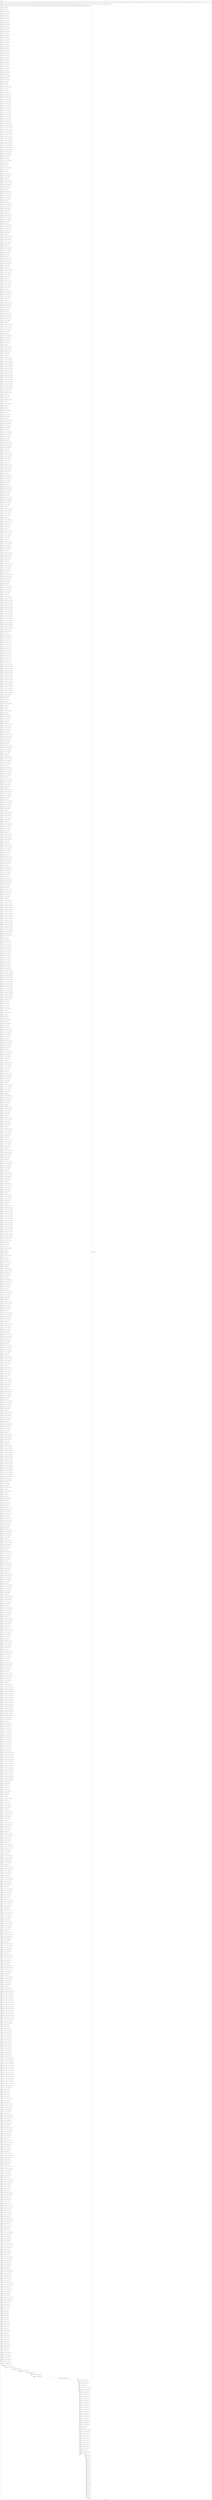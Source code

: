digraph G {
label="Btor2XCFA";
subgraph cluster_0 {
label="main";
main_init[];
l1[];
l3[];
l4[];
l5[];
l6[];
l7[];
l8[];
l9[];
l10[];
l11[];
l12[];
l13[];
l14[];
l15[];
l16[];
l17[];
l18[];
l19[];
l20[];
l21[];
l22[];
l23[];
l24[];
l25[];
l26[];
l27[];
l28[];
l29[];
l30[];
l31[];
l32[];
l33[];
l34[];
l35[];
l36[];
l37[];
l38[];
l39[];
l40[];
l41[];
l42[];
l43[];
l44[];
l45[];
l46[];
l47[];
l48[];
l49[];
l50[];
l51[];
l52[];
l53[];
l54[];
l55[];
l56[];
l57[];
l58[];
l59[];
l60[];
l61[];
l62[];
l63[];
l64[];
l65[];
l66[];
l67[];
l68[];
l69[];
l70[];
l71[];
l72[];
l73[];
l74[];
l75[];
l76[];
l77[];
l78[];
l79[];
l80[];
l81[];
l82[];
l83[];
l84[];
l85[];
l86[];
l87[];
l88[];
l89[];
l90[];
l91[];
l92[];
l93[];
l94[];
l95[];
l96[];
l97[];
l98[];
l99[];
l100[];
l101[];
l102[];
l103[];
l104[];
l105[];
l106[];
l107[];
l108[];
l109[];
l110[];
l111[];
l112[];
l113[];
l114[];
l115[];
l116[];
l117[];
l118[];
l119[];
l120[];
l121[];
l122[];
l123[];
l124[];
l125[];
l126[];
l127[];
l128[];
l129[];
l130[];
l131[];
l132[];
l133[];
l134[];
l135[];
l136[];
l137[];
l138[];
l139[];
l140[];
l141[];
l142[];
l143[];
l144[];
l145[];
l146[];
l147[];
l148[];
l149[];
l150[];
l151[];
l152[];
l153[];
l154[];
l155[];
l156[];
l157[];
l158[];
l159[];
l160[];
l161[];
l162[];
l163[];
l164[];
l165[];
l166[];
l167[];
l168[];
l169[];
l170[];
l171[];
l172[];
l173[];
l174[];
l175[];
l176[];
l177[];
l178[];
l179[];
l180[];
l181[];
l182[];
l183[];
l184[];
l185[];
l186[];
l187[];
l188[];
l189[];
l190[];
l191[];
l192[];
l193[];
l194[];
l195[];
l196[];
l197[];
l198[];
l199[];
l200[];
l201[];
l202[];
l203[];
l204[];
l205[];
l206[];
l207[];
l208[];
l209[];
l210[];
l211[];
l212[];
l213[];
l214[];
l215[];
l216[];
l217[];
l218[];
l219[];
l220[];
l221[];
l222[];
l223[];
l224[];
l225[];
l226[];
l227[];
l228[];
l229[];
l230[];
l231[];
l232[];
l233[];
l234[];
l235[];
l236[];
l237[];
l238[];
l239[];
l240[];
l241[];
l242[];
l243[];
l244[];
l245[];
l246[];
l247[];
l248[];
l249[];
l250[];
l251[];
l252[];
l253[];
l254[];
l255[];
l256[];
l257[];
l258[];
l259[];
l260[];
l261[];
l262[];
l263[];
l264[];
l265[];
l266[];
l267[];
l268[];
l269[];
l270[];
l271[];
l272[];
l273[];
l274[];
l275[];
l276[];
l277[];
l278[];
l279[];
l280[];
l281[];
l282[];
l283[];
l284[];
l285[];
l286[];
l287[];
l288[];
l289[];
l290[];
l291[];
l292[];
l293[];
l294[];
l295[];
l296[];
l297[];
l298[];
l299[];
l300[];
l301[];
l302[];
l303[];
l304[];
l305[];
l306[];
l307[];
l308[];
l309[];
l310[];
l311[];
l312[];
l313[];
l314[];
l315[];
l316[];
l317[];
l318[];
l319[];
l320[];
l321[];
l322[];
l323[];
l324[];
l325[];
l326[];
l327[];
l328[];
l329[];
l330[];
l331[];
l332[];
l333[];
l334[];
l335[];
l336[];
l337[];
l338[];
l339[];
l340[];
l341[];
l342[];
l343[];
l344[];
l345[];
l346[];
l347[];
l348[];
l349[];
l350[];
l351[];
l352[];
l353[];
l354[];
l355[];
l356[];
l357[];
l358[];
l359[];
l360[];
l361[];
l362[];
l363[];
l364[];
l365[];
l366[];
l367[];
l368[];
l369[];
l370[];
l371[];
l372[];
l373[];
l374[];
l375[];
l376[];
l377[];
l378[];
l379[];
l380[];
l381[];
l382[];
l383[];
l384[];
l385[];
l386[];
l387[];
l388[];
l389[];
l390[];
l391[];
l392[];
l393[];
l394[];
l395[];
l396[];
l397[];
l398[];
l399[];
l400[];
l401[];
l402[];
l403[];
l404[];
l405[];
l406[];
l407[];
l408[];
l409[];
l410[];
l411[];
l412[];
l413[];
l414[];
l415[];
l416[];
l417[];
l418[];
l419[];
l420[];
l421[];
l422[];
l423[];
l424[];
l425[];
l426[];
l427[];
l428[];
l429[];
l430[];
l431[];
l432[];
l433[];
l434[];
l435[];
l436[];
l437[];
l438[];
l439[];
l440[];
l441[];
l442[];
l443[];
l444[];
l445[];
l446[];
l447[];
l448[];
l449[];
l450[];
l451[];
l452[];
l453[];
l454[];
l455[];
l456[];
l457[];
l458[];
l459[];
l460[];
l461[];
l462[];
l463[];
l464[];
l465[];
l466[];
l467[];
l468[];
l469[];
l470[];
l471[];
l472[];
l473[];
l474[];
l475[];
l476[];
l477[];
l478[];
l479[];
l480[];
l481[];
l482[];
l483[];
l484[];
l485[];
l486[];
l487[];
l488[];
l489[];
l490[];
l491[];
l492[];
l493[];
l494[];
l495[];
l496[];
l497[];
l498[];
l499[];
l500[];
l501[];
l502[];
l503[];
l504[];
l505[];
l506[];
l507[];
l508[];
l509[];
l510[];
l511[];
l512[];
l513[];
l514[];
l515[];
l516[];
l517[];
l518[];
l519[];
l520[];
l521[];
l522[];
l523[];
l524[];
l525[];
l526[];
l527[];
l528[];
l529[];
l530[];
l531[];
l532[];
l533[];
l534[];
l535[];
l536[];
l537[];
l538[];
l539[];
l540[];
l541[];
l542[];
l543[];
l544[];
l545[];
l546[];
l547[];
l548[];
l549[];
l550[];
l551[];
l552[];
l553[];
l554[];
l555[];
l556[];
l557[];
l558[];
l559[];
l560[];
l561[];
l562[];
l563[];
l564[];
l565[];
l566[];
l567[];
l568[];
l569[];
l570[];
l571[];
l572[];
l573[];
l574[];
l575[];
l576[];
l577[];
l578[];
l579[];
l580[];
l581[];
l582[];
l583[];
l584[];
l585[];
l586[];
l587[];
l588[];
l589[];
l590[];
l591[];
l592[];
l593[];
l594[];
l595[];
l596[];
l597[];
l598[];
l599[];
l600[];
l601[];
l602[];
l603[];
l604[];
l605[];
l606[];
l607[];
l608[];
l609[];
l610[];
l611[];
l612[];
l613[];
l614[];
l615[];
l616[];
l617[];
l618[];
l619[];
l620[];
l621[];
l622[];
l623[];
l624[];
l625[];
l626[];
l627[];
l628[];
l629[];
l630[];
l631[];
l632[];
l633[];
l634[];
l635[];
l636[];
l637[];
l638[];
l639[];
l640[];
l641[];
l642[];
l643[];
l644[];
l645[];
l646[];
l647[];
l648[];
l649[];
l650[];
l651[];
l652[];
l653[];
l654[];
l655[];
l656[];
l657[];
l658[];
l659[];
l660[];
l661[];
l662[];
l663[];
l664[];
l665[];
l666[];
l667[];
l668[];
l669[];
l670[];
l671[];
l672[];
l673[];
l674[];
l675[];
l676[];
l677[];
l678[];
l679[];
l680[];
l681[];
l682[];
l683[];
l684[];
l685[];
l686[];
l687[];
l688[];
l689[];
l690[];
l691[];
l692[];
l693[];
l694[];
l695[];
l696[];
l697[];
l698[];
l699[];
l700[];
l701[];
l702[];
l703[];
l704[];
l705[];
l706[];
l707[];
l708[];
l709[];
l710[];
l711[];
l712[];
l713[];
l714[];
l715[];
l716[];
l717[];
l718[];
l719[];
l720[];
l721[];
l722[];
l723[];
l724[];
l725[];
l726[];
l727[];
l728[];
l729[];
l730[];
l731[];
l732[];
l733[];
l734[];
l735[];
l736[];
l737[];
l738[];
l739[];
l740[];
l741[];
l742[];
l743[];
l744[];
l745[];
l746[];
l747[];
l748[];
l749[];
l750[];
l751[];
l752[];
l753[];
l754[];
l755[];
l756[];
l757[];
l758[];
l759[];
l760[];
l761[];
l762[];
l763[];
l764[];
l765[];
l766[];
l767[];
l768[];
l769[];
l770[];
l771[];
l772[];
l773[];
l774[];
l775[];
l776[];
l777[];
l778[];
l779[];
l780[];
l781[];
l782[];
l783[];
l784[];
l785[];
l786[];
l787[];
l788[];
l789[];
l790[];
l791[];
l792[];
l793[];
l794[];
l795[];
l796[];
l797[];
l798[];
l799[];
l800[];
l801[];
l802[];
l803[];
l804[];
l805[];
l806[];
l807[];
l808[];
l809[];
l810[];
l811[];
l812[];
l813[];
l814[];
l815[];
l816[];
l817[];
l818[];
l819[];
l820[];
l821[];
l822[];
l823[];
l824[];
l825[];
l826[];
l827[];
l828[];
l829[];
l830[];
l831[];
l832[];
l833[];
l834[];
l835[];
l836[];
l837[];
l838[];
l839[];
l840[];
l841[];
l842[];
l843[];
l844[];
l845[];
l846[];
l847[];
l848[];
l849[];
l850[];
l851[];
l852[];
l853[];
l854[];
l855[];
l856[];
l857[];
l858[];
l859[];
l860[];
l861[];
l862[];
l863[];
l864[];
l865[];
l866[];
l867[];
l868[];
l869[];
l870[];
l871[];
l872[];
l873[];
l874[];
l875[];
l876[];
l877[];
l878[];
l879[];
l880[];
l881[];
l882[];
l883[];
l884[];
l885[];
l886[];
l887[];
l888[];
l889[];
l890[];
l891[];
l892[];
l893[];
l894[];
l895[];
l896[];
l897[];
l898[];
l899[];
l900[];
l901[];
l902[];
l903[];
l904[];
l905[];
l906[];
l907[];
l908[];
l909[];
l910[];
l911[];
l912[];
l913[];
l914[];
l915[];
l916[];
l917[];
l918[];
l919[];
l920[];
l921[];
l922[];
l923[];
l924[];
l925[];
l926[];
l927[];
l928[];
l929[];
l930[];
l931[];
l932[];
l933[];
l934[];
l935[];
l936[];
l937[];
l938[];
l939[];
l940[];
l941[];
l942[];
l943[];
l944[];
l945[];
l946[];
l947[];
l948[];
l949[];
l950[];
l951[];
l952[];
l953[];
l954[];
l955[];
l956[];
l957[];
l958[];
l959[];
l960[];
l961[];
l962[];
l963[];
l964[];
l965[];
l966[];
l967[];
l968[];
l969[];
l970[];
l971[];
l972[];
l973[];
l974[];
l975[];
l976[];
l977[];
l978[];
l979[];
l980[];
l981[];
l982[];
l983[];
l984[];
l985[];
l986[];
l987[];
l988[];
l989[];
l990[];
l991[];
l992[];
l993[];
l994[];
l995[];
l996[];
l997[];
l998[];
l999[];
l1000[];
l1001[];
l1002[];
l1003[];
l1004[];
l1005[];
l1006[];
l1007[];
l1008[];
l1009[];
l1010[];
l1011[];
l1012[];
l1013[];
l1014[];
l1015[];
l1016[];
l1017[];
l1018[];
l1019[];
l1020[];
l1021[];
l1022[];
l1023[];
l1024[];
l1025[];
l1026[];
l1027[];
l1028[];
l1029[];
l1030[];
l1031[];
l1032[];
l1033[];
l1034[];
l1035[];
l1036[];
l1037[];
l1038[];
l1039[];
l1040[];
l1041[];
l1042[];
l1043[];
l1044[];
l1045[];
l1046[];
l1047[];
l1048[];
l1049[];
l1050[];
l1051[];
l1052[];
l1053[];
l1054[];
l1055[];
l1056[];
l1057[];
l1058[];
l1059[];
l1060[];
l1061[];
l1062[];
l1063[];
l1064[];
l1065[];
l1066[];
l1067[];
l1068[];
l1069[];
l1070[];
l1071[];
l1072[];
l1073[];
l1074[];
l1075[];
l1076[];
l1077[];
l1078[];
l1079[];
l1080[];
l1081[];
l1082[];
l1083[];
l1084[];
l1085[];
l1086[];
l1087[];
l1088[];
l1089[];
l1090[];
l1091[];
l1092[];
l1093[];
l1094[];
l1095[];
l1096[];
l1097[];
l1098[];
l1099[];
l1100[];
l1101[];
l1102[];
l1103[];
l1104[];
l1105[];
l1106[];
l1107[];
l1108[];
l1109[];
l1110[];
l1111[];
l1112[];
l1113[];
l1114[];
l1115[];
l1116[];
l1117[];
l1118[];
l1119[];
l1120[];
l1121[];
l1122[];
l1123[];
l1124[];
l1125[];
l1126[];
l1127[];
l1128[];
l1129[];
l1130[];
l1131[];
l1132[];
l1133[];
l1134[];
l1135[];
l1136[];
l1137[];
l1138[];
l1139[];
l1140[];
l1141[];
l1142[];
l1143[];
l1144[];
l1145[];
l1146[];
l1147[];
l1148[];
l1149[];
l1150[];
l1151[];
l1152[];
l1153[];
l1154[];
l1155[];
l1156[];
l1157[];
l1158[];
l1159[];
l1160[];
l1161[];
l1162[];
l1163[];
l1164[];
l1165[];
l1166[];
l1167[];
l1168[];
l1169[];
l1170[];
l1171[];
l1172[];
l1173[];
l1174[];
l1175[];
l1176[];
l1177[];
l1178[];
l1179[];
l1180[];
l1181[];
l1182[];
l1183[];
l1184[];
l1185[];
l1186[];
l1187[];
l1188[];
l1189[];
l1190[];
l1191[];
l1192[];
l1193[];
l1194[];
l1195[];
l1196[];
l1197[];
l1198[];
l1199[];
l1200[];
l1201[];
l1202[];
l1203[];
l1204[];
l1205[];
l1206[];
l1207[];
l1208[];
l1209[];
l1210[];
l1211[];
l1212[];
l1213[];
l1214[];
l1215[];
l1216[];
l1217[];
l1218[];
l1219[];
l1220[];
l1221[];
l1222[];
l1223[];
l1224[];
l1225[];
l1226[];
l1227[];
l1228[];
l1229[];
l1230[];
l1231[];
l1232[];
l1233[];
l1234[];
l1235[];
l1236[];
l1237[];
l1238[];
l1239[];
l1240[];
l1241[];
l1242[];
l1243[];
l1244[];
l1245[];
l1246[];
l1247[];
l1248[];
l1249[];
l1250[];
l1251[];
l1252[];
l1253[];
l1254[];
l1255[];
l1256[];
l1257[];
l1258[];
l1259[];
l1260[];
l1261[];
l1262[];
l1263[];
l1264[];
l1265[];
l1266[];
l1267[];
l1268[];
l1269[];
l1270[];
l1271[];
l1272[];
l1273[];
l1274[];
l1275[];
l1276[];
l1277[];
l1278[];
l1279[];
l1280[];
l1281[];
l1282[];
l1283[];
l1284[];
l1285[];
l1286[];
l1287[];
l1288[];
l1289[];
l1290[];
l1291[];
l1292[];
l1293[];
l1294[];
l1295[];
l1296[];
l1297[];
l1298[];
l1299[];
l1300[];
l1301[];
l1302[];
l1303[];
l1304[];
l1305[];
l1306[];
l1307[];
l1308[];
l1309[];
l1310[];
l1311[];
l1312[];
l1313[];
l1314[];
l1315[];
l1316[];
l1317[];
l1318[];
l1319[];
l1320[];
l1321[];
l1322[];
l1323[];
l1324[];
l1325[];
l1326[];
l1327[];
l1328[];
l1329[];
l1330[];
l1331[];
l1332[];
l1333[];
main_error[];
l1334[];
l1335[];
l1336[];
l1337[];
l1338[];
l1339[];
l1340[];
l1341[];
l1342[];
l1343[];
l1344[];
l1345[];
l1346[];
l1347[];
l1348[];
l1349[];
l1350[];
l1351[];
l1352[];
l1353[];
l1354[];
l1355[];
l1356[];
l1357[];
l1358[];
main_init -> l1 [label="[(assign const_5 #b00000000),(assign const_44 #b0),(assign const_60 #b00000001),(assign const_77 #b00000000),(assign const_80 #b00000010),(assign const_99 #b00001000),(assign const_150 #b1),(assign const_153 #b000000000000000000000000),(assign const_155 #b00000000000000000000000000000000),(assign const_159 #b00000000000000000000000000000001),(assign const_163 #b00000000000000000000000000000010),(assign const_165 #b00000000000000000000000000000011),(assign const_167 #b00000000000000000000000000000100),(assign const_169 #b00000000000000000000000000000101),(assign const_171 #b00000000000000000000000000000110),(assign const_173 #b00000000000000000000000000000111),(assign const_175 #b00000000000000000000000000001000),(assign const_177 #b00000000000000000000000000001001),(assign const_179 #b00000000000000000000000000001010),(assign const_181 #b00000000000000000000000000001011),(assign const_183 #b00000000000000000000000000001100),(assign const_185 #b00000000000000000000000000001101),(assign const_187 #b00000000000000000000000000001110),(assign const_189 #b00000000000000000000000000001111),(assign const_315 #b00000000000000000000000000010000),(assign const_939 #b11111111111111111111111111111111)] "];
l3 -> l4 [label="[(havoc input_104),(havoc input_106),(havoc input_108),(havoc input_110),(havoc input_112),(havoc input_114),(havoc input_116),(havoc input_118),(havoc input_120),(havoc input_122),(havoc input_124),(havoc input_126),(havoc input_128),(havoc input_130),(havoc input_132),(havoc input_134),(havoc input_136),(havoc input_138),(havoc input_140),(havoc input_142),(havoc input_144),(havoc input_146),(havoc input_148),(havoc input_152),(havoc input_211),(havoc input_343),(havoc input_509),(havoc input_676),(havoc input_807),(havoc input_938),(havoc input_1105),(havoc input_1272)] "];
l4 -> l5 [label="[(assign binary_57 (bvand state_45 state_47))] "];
l5 -> l6 [label="[(assign binary_58 (bvand binary_57 state_49))] "];
l6 -> l7 [label="[(assign binary_59 (bvand binary_58 (bvnot state_51)))] "];
l7 -> l8 [label="[(assign comparison_61 (ite (= const_60 state_6) #b1 #b0))] "];
l8 -> l9 [label="[(assign binary_62 (bvand binary_59 comparison_61))] "];
l9 -> l10 [label="[(assign comparison_63 (ite (= const_60 state_8) #b1 #b0))] "];
l10 -> l11 [label="[(assign binary_64 (bvand binary_62 comparison_63))] "];
l11 -> l12 [label="[(assign comparison_65 (ite (= const_60 state_10) #b1 #b0))] "];
l12 -> l13 [label="[(assign binary_66 (bvand binary_64 comparison_65))] "];
l13 -> l14 [label="[(assign comparison_67 (ite (= const_60 state_12) #b1 #b0))] "];
l14 -> l15 [label="[(assign binary_68 (bvand binary_66 comparison_67))] "];
l15 -> l16 [label="[(assign comparison_69 (ite (= const_60 state_14) #b1 #b0))] "];
l16 -> l17 [label="[(assign binary_70 (bvand binary_68 comparison_69))] "];
l17 -> l18 [label="[(assign comparison_71 (ite (= const_60 state_16) #b1 #b0))] "];
l18 -> l19 [label="[(assign binary_72 (bvand binary_70 comparison_71))] "];
l19 -> l20 [label="[(assign comparison_73 (ite (= const_60 state_18) #b1 #b0))] "];
l20 -> l21 [label="[(assign binary_74 (bvand binary_72 comparison_73))] "];
l21 -> l22 [label="[(assign comparison_75 (ite (= const_60 state_20) #b1 #b0))] "];
l22 -> l23 [label="[(assign binary_76 (bvand binary_74 comparison_75))] "];
l23 -> l24 [label="[(assign comparison_78 (ite (= const_77 state_22) #b1 #b0))] "];
l24 -> l25 [label="[(assign binary_79 (bvand binary_76 comparison_78))] "];
l25 -> l26 [label="[(assign comparison_81 (ite (= const_80 state_24) #b1 #b0))] "];
l26 -> l27 [label="[(assign binary_82 (bvand binary_79 comparison_81))] "];
l27 -> l28 [label="[(assign comparison_83 (ite (= const_80 state_26) #b1 #b0))] "];
l28 -> l29 [label="[(assign binary_84 (bvand binary_82 comparison_83))] "];
l29 -> l30 [label="[(assign comparison_85 (ite (= const_80 state_28) #b1 #b0))] "];
l30 -> l31 [label="[(assign binary_86 (bvand binary_84 comparison_85))] "];
l31 -> l32 [label="[(assign comparison_87 (ite (= const_80 state_30) #b1 #b0))] "];
l32 -> l33 [label="[(assign binary_88 (bvand binary_86 comparison_87))] "];
l33 -> l34 [label="[(assign comparison_89 (ite (= const_80 state_32) #b1 #b0))] "];
l34 -> l35 [label="[(assign binary_90 (bvand binary_88 comparison_89))] "];
l35 -> l36 [label="[(assign comparison_91 (ite (= const_80 state_34) #b1 #b0))] "];
l36 -> l37 [label="[(assign binary_92 (bvand binary_90 comparison_91))] "];
l37 -> l38 [label="[(assign comparison_93 (ite (= const_80 state_36) #b1 #b0))] "];
l38 -> l39 [label="[(assign binary_94 (bvand binary_92 comparison_93))] "];
l39 -> l40 [label="[(assign comparison_95 (ite (= const_80 state_38) #b1 #b0))] "];
l40 -> l41 [label="[(assign binary_96 (bvand binary_94 comparison_95))] "];
l41 -> l42 [label="[(assign comparison_97 (ite (= const_77 state_40) #b1 #b0))] "];
l42 -> l43 [label="[(assign binary_98 (bvand binary_96 comparison_97))] "];
l43 -> l44 [label="[(assign comparison_100 (ite (= const_99 state_42) #b1 #b0))] "];
l44 -> l45 [label="[(assign binary_101 (bvand binary_98 comparison_100))] "];
l45 -> l46 [label="[(assign binary_102 (bvand state_55 binary_101))] "];
l46 -> l47 [label="[(assign binary_154 (++ const_153 input_138))] "];
l47 -> l48 [label="[(assign comparison_156 (ite (bvule binary_154 const_155) #b1 #b0))] "];
l48 -> l49 [label="[(assign binary_157 (++ const_153 input_140))] "];
l49 -> l50 [label="[(assign binary_158 (bvadd binary_154 binary_157))] "];
l50 -> l51 [label="[(assign binary_160 (bvsub binary_158 const_159))] "];
l51 -> l52 [label="[(assign comparison_161 (ite (= const_155 binary_160) #b1 #b0))] "];
l52 -> l53 [label="[(assign comparison_162 (ite (= const_159 binary_160) #b1 #b0))] "];
l53 -> l54 [label="[(assign comparison_164 (ite (= const_163 binary_160) #b1 #b0))] "];
l54 -> l55 [label="[(assign comparison_166 (ite (= const_165 binary_160) #b1 #b0))] "];
l55 -> l56 [label="[(assign comparison_168 (ite (= const_167 binary_160) #b1 #b0))] "];
l56 -> l57 [label="[(assign comparison_170 (ite (= const_169 binary_160) #b1 #b0))] "];
l57 -> l58 [label="[(assign comparison_172 (ite (= const_171 binary_160) #b1 #b0))] "];
l58 -> l59 [label="[(assign comparison_174 (ite (= const_173 binary_160) #b1 #b0))] "];
l59 -> l60 [label="[(assign comparison_176 (ite (= const_175 binary_160) #b1 #b0))] "];
l60 -> l61 [label="[(assign comparison_178 (ite (= const_177 binary_160) #b1 #b0))] "];
l61 -> l62 [label="[(assign comparison_180 (ite (= const_179 binary_160) #b1 #b0))] "];
l62 -> l63 [label="[(assign comparison_182 (ite (= const_181 binary_160) #b1 #b0))] "];
l63 -> l64 [label="[(assign comparison_184 (ite (= const_183 binary_160) #b1 #b0))] "];
l64 -> l65 [label="[(assign comparison_186 (ite (= const_185 binary_160) #b1 #b0))] "];
l65 -> l66 [label="[(assign comparison_188 (ite (= const_187 binary_160) #b1 #b0))] "];
l66 -> l67 [label="[(assign comparison_190 (ite (= const_189 binary_160) #b1 #b0))] "];
l67 -> l68 [label="[(assign ternary_191 (ite (= comparison_190 #b1) input_134 input_136))] "];
l68 -> l69 [label="[(assign ternary_192 (ite (= comparison_188 #b1) input_132 ternary_191))] "];
l69 -> l70 [label="[(assign ternary_193 (ite (= comparison_186 #b1) input_130 ternary_192))] "];
l70 -> l71 [label="[(assign ternary_194 (ite (= comparison_184 #b1) input_128 ternary_193))] "];
l71 -> l72 [label="[(assign ternary_195 (ite (= comparison_182 #b1) input_126 ternary_194))] "];
l72 -> l73 [label="[(assign ternary_196 (ite (= comparison_180 #b1) input_124 ternary_195))] "];
l73 -> l74 [label="[(assign ternary_197 (ite (= comparison_178 #b1) input_122 ternary_196))] "];
l74 -> l75 [label="[(assign ternary_198 (ite (= comparison_176 #b1) input_120 ternary_197))] "];
l75 -> l76 [label="[(assign ternary_199 (ite (= comparison_174 #b1) input_118 ternary_198))] "];
l76 -> l77 [label="[(assign ternary_200 (ite (= comparison_172 #b1) input_116 ternary_199))] "];
l77 -> l78 [label="[(assign ternary_201 (ite (= comparison_170 #b1) input_114 ternary_200))] "];
l78 -> l79 [label="[(assign ternary_202 (ite (= comparison_168 #b1) input_112 ternary_201))] "];
l79 -> l80 [label="[(assign ternary_203 (ite (= comparison_166 #b1) input_110 ternary_202))] "];
l80 -> l81 [label="[(assign ternary_204 (ite (= comparison_164 #b1) input_108 ternary_203))] "];
l81 -> l82 [label="[(assign ternary_205 (ite (= comparison_162 #b1) input_106 ternary_204))] "];
l82 -> l83 [label="[(assign ternary_206 (ite (= comparison_161 #b1) input_104 ternary_205))] "];
l83 -> l84 [label="[(assign comparison_207 (ite (= const_60 ternary_206) #b1 #b0))] "];
l84 -> l85 [label="[(assign binary_208 (bvand (bvnot comparison_156) comparison_207))] "];
l85 -> l86 [label="[(assign binary_209 (bvand input_142 binary_208))] "];
l86 -> l87 [label="[(assign binary_210 (bvor (bvnot input_152) binary_209))] "];
l87 -> l88 [label="[(assign comparison_212 (ite (bvule binary_157 const_155) #b1 #b0))] "];
l88 -> l89 [label="[(assign binary_213 (bvsub binary_157 const_159))] "];
l89 -> l90 [label="[(assign binary_214 (bvsub binary_154 const_159))] "];
l90 -> l91 [label="[(assign slice_215 (extract binary_214 0 8))] "];
l91 -> l92 [label="[(assign ternary_216 (ite (= input_152 #b1) slice_215 input_138))] "];
l92 -> l93 [label="[(assign binary_217 (++ const_153 ternary_216))] "];
l93 -> l94 [label="[(assign binary_218 (bvadd binary_213 binary_217))] "];
l94 -> l95 [label="[(assign comparison_219 (ite (= const_155 binary_218) #b1 #b0))] "];
l95 -> l96 [label="[(assign comparison_220 (ite (= const_155 binary_158) #b1 #b0))] "];
l96 -> l97 [label="[(assign binary_221 (bvor comparison_161 comparison_220))] "];
l97 -> l98 [label="[(assign binary_222 (bvand input_152 binary_221))] "];
l98 -> l99 [label="[(assign ternary_223 (ite (= comparison_161 #b1) const_77 const_60))] "];
l99 -> l100 [label="[(assign ternary_224 (ite (= binary_222 #b1) ternary_223 input_104))] "];
l100 -> l101 [label="[(assign comparison_225 (ite (= const_159 binary_218) #b1 #b0))] "];
l101 -> l102 [label="[(assign comparison_226 (ite (= const_159 binary_158) #b1 #b0))] "];
l102 -> l103 [label="[(assign binary_227 (bvor comparison_162 comparison_226))] "];
l103 -> l104 [label="[(assign binary_228 (bvand input_152 binary_227))] "];
l104 -> l105 [label="[(assign ternary_229 (ite (= comparison_162 #b1) const_77 const_60))] "];
l105 -> l106 [label="[(assign ternary_230 (ite (= binary_228 #b1) ternary_229 input_106))] "];
l106 -> l107 [label="[(assign comparison_231 (ite (= const_163 binary_218) #b1 #b0))] "];
l107 -> l108 [label="[(assign comparison_232 (ite (= const_163 binary_158) #b1 #b0))] "];
l108 -> l109 [label="[(assign binary_233 (bvor comparison_164 comparison_232))] "];
l109 -> l110 [label="[(assign binary_234 (bvand input_152 binary_233))] "];
l110 -> l111 [label="[(assign ternary_235 (ite (= comparison_164 #b1) const_77 const_60))] "];
l111 -> l112 [label="[(assign ternary_236 (ite (= binary_234 #b1) ternary_235 input_108))] "];
l112 -> l113 [label="[(assign comparison_237 (ite (= const_165 binary_218) #b1 #b0))] "];
l113 -> l114 [label="[(assign comparison_238 (ite (= const_165 binary_158) #b1 #b0))] "];
l114 -> l115 [label="[(assign binary_239 (bvor comparison_166 comparison_238))] "];
l115 -> l116 [label="[(assign binary_240 (bvand input_152 binary_239))] "];
l116 -> l117 [label="[(assign ternary_241 (ite (= comparison_166 #b1) const_77 const_60))] "];
l117 -> l118 [label="[(assign ternary_242 (ite (= binary_240 #b1) ternary_241 input_110))] "];
l118 -> l119 [label="[(assign comparison_243 (ite (= const_167 binary_218) #b1 #b0))] "];
l119 -> l120 [label="[(assign comparison_244 (ite (= const_167 binary_158) #b1 #b0))] "];
l120 -> l121 [label="[(assign binary_245 (bvor comparison_168 comparison_244))] "];
l121 -> l122 [label="[(assign binary_246 (bvand input_152 binary_245))] "];
l122 -> l123 [label="[(assign ternary_247 (ite (= comparison_168 #b1) const_77 const_60))] "];
l123 -> l124 [label="[(assign ternary_248 (ite (= binary_246 #b1) ternary_247 input_112))] "];
l124 -> l125 [label="[(assign comparison_249 (ite (= const_169 binary_218) #b1 #b0))] "];
l125 -> l126 [label="[(assign comparison_250 (ite (= const_169 binary_158) #b1 #b0))] "];
l126 -> l127 [label="[(assign binary_251 (bvor comparison_170 comparison_250))] "];
l127 -> l128 [label="[(assign binary_252 (bvand input_152 binary_251))] "];
l128 -> l129 [label="[(assign ternary_253 (ite (= comparison_170 #b1) const_77 const_60))] "];
l129 -> l130 [label="[(assign ternary_254 (ite (= binary_252 #b1) ternary_253 input_114))] "];
l130 -> l131 [label="[(assign comparison_255 (ite (= const_171 binary_218) #b1 #b0))] "];
l131 -> l132 [label="[(assign comparison_256 (ite (= const_171 binary_158) #b1 #b0))] "];
l132 -> l133 [label="[(assign binary_257 (bvor comparison_172 comparison_256))] "];
l133 -> l134 [label="[(assign binary_258 (bvand input_152 binary_257))] "];
l134 -> l135 [label="[(assign ternary_259 (ite (= comparison_172 #b1) const_77 const_60))] "];
l135 -> l136 [label="[(assign ternary_260 (ite (= binary_258 #b1) ternary_259 input_116))] "];
l136 -> l137 [label="[(assign comparison_261 (ite (= const_173 binary_218) #b1 #b0))] "];
l137 -> l138 [label="[(assign comparison_262 (ite (= const_173 binary_158) #b1 #b0))] "];
l138 -> l139 [label="[(assign binary_263 (bvor comparison_174 comparison_262))] "];
l139 -> l140 [label="[(assign binary_264 (bvand input_152 binary_263))] "];
l140 -> l141 [label="[(assign ternary_265 (ite (= comparison_174 #b1) const_77 const_60))] "];
l141 -> l142 [label="[(assign ternary_266 (ite (= binary_264 #b1) ternary_265 input_118))] "];
l142 -> l143 [label="[(assign comparison_267 (ite (= const_175 binary_218) #b1 #b0))] "];
l143 -> l144 [label="[(assign comparison_268 (ite (= const_175 binary_158) #b1 #b0))] "];
l144 -> l145 [label="[(assign binary_269 (bvor comparison_176 comparison_268))] "];
l145 -> l146 [label="[(assign binary_270 (bvand input_152 binary_269))] "];
l146 -> l147 [label="[(assign ternary_271 (ite (= comparison_176 #b1) const_77 const_60))] "];
l147 -> l148 [label="[(assign ternary_272 (ite (= binary_270 #b1) ternary_271 input_120))] "];
l148 -> l149 [label="[(assign comparison_273 (ite (= const_177 binary_218) #b1 #b0))] "];
l149 -> l150 [label="[(assign comparison_274 (ite (= const_177 binary_158) #b1 #b0))] "];
l150 -> l151 [label="[(assign binary_275 (bvor comparison_178 comparison_274))] "];
l151 -> l152 [label="[(assign binary_276 (bvand input_152 binary_275))] "];
l152 -> l153 [label="[(assign ternary_277 (ite (= comparison_178 #b1) const_77 const_60))] "];
l153 -> l154 [label="[(assign ternary_278 (ite (= binary_276 #b1) ternary_277 input_122))] "];
l154 -> l155 [label="[(assign comparison_279 (ite (= const_179 binary_218) #b1 #b0))] "];
l155 -> l156 [label="[(assign comparison_280 (ite (= const_179 binary_158) #b1 #b0))] "];
l156 -> l157 [label="[(assign binary_281 (bvor comparison_180 comparison_280))] "];
l157 -> l158 [label="[(assign binary_282 (bvand input_152 binary_281))] "];
l158 -> l159 [label="[(assign ternary_283 (ite (= comparison_180 #b1) const_77 const_60))] "];
l159 -> l160 [label="[(assign ternary_284 (ite (= binary_282 #b1) ternary_283 input_124))] "];
l160 -> l161 [label="[(assign comparison_285 (ite (= const_181 binary_218) #b1 #b0))] "];
l161 -> l162 [label="[(assign comparison_286 (ite (= const_181 binary_158) #b1 #b0))] "];
l162 -> l163 [label="[(assign binary_287 (bvor comparison_182 comparison_286))] "];
l163 -> l164 [label="[(assign binary_288 (bvand input_152 binary_287))] "];
l164 -> l165 [label="[(assign ternary_289 (ite (= comparison_182 #b1) const_77 const_60))] "];
l165 -> l166 [label="[(assign ternary_290 (ite (= binary_288 #b1) ternary_289 input_126))] "];
l166 -> l167 [label="[(assign comparison_291 (ite (= const_183 binary_218) #b1 #b0))] "];
l167 -> l168 [label="[(assign comparison_292 (ite (= const_183 binary_158) #b1 #b0))] "];
l168 -> l169 [label="[(assign binary_293 (bvor comparison_184 comparison_292))] "];
l169 -> l170 [label="[(assign binary_294 (bvand input_152 binary_293))] "];
l170 -> l171 [label="[(assign ternary_295 (ite (= comparison_184 #b1) const_77 const_60))] "];
l171 -> l172 [label="[(assign ternary_296 (ite (= binary_294 #b1) ternary_295 input_128))] "];
l172 -> l173 [label="[(assign comparison_297 (ite (= const_185 binary_218) #b1 #b0))] "];
l173 -> l174 [label="[(assign comparison_298 (ite (= const_185 binary_158) #b1 #b0))] "];
l174 -> l175 [label="[(assign binary_299 (bvor comparison_186 comparison_298))] "];
l175 -> l176 [label="[(assign binary_300 (bvand input_152 binary_299))] "];
l176 -> l177 [label="[(assign ternary_301 (ite (= comparison_186 #b1) const_77 const_60))] "];
l177 -> l178 [label="[(assign ternary_302 (ite (= binary_300 #b1) ternary_301 input_130))] "];
l178 -> l179 [label="[(assign comparison_303 (ite (= const_187 binary_218) #b1 #b0))] "];
l179 -> l180 [label="[(assign comparison_304 (ite (= const_187 binary_158) #b1 #b0))] "];
l180 -> l181 [label="[(assign binary_305 (bvor comparison_188 comparison_304))] "];
l181 -> l182 [label="[(assign binary_306 (bvand input_152 binary_305))] "];
l182 -> l183 [label="[(assign ternary_307 (ite (= comparison_188 #b1) const_77 const_60))] "];
l183 -> l184 [label="[(assign ternary_308 (ite (= binary_306 #b1) ternary_307 input_132))] "];
l184 -> l185 [label="[(assign comparison_309 (ite (= const_189 binary_218) #b1 #b0))] "];
l185 -> l186 [label="[(assign comparison_310 (ite (= const_189 binary_158) #b1 #b0))] "];
l186 -> l187 [label="[(assign binary_311 (bvor comparison_190 comparison_310))] "];
l187 -> l188 [label="[(assign binary_312 (bvand input_152 binary_311))] "];
l188 -> l189 [label="[(assign ternary_313 (ite (= comparison_190 #b1) const_77 const_60))] "];
l189 -> l190 [label="[(assign ternary_314 (ite (= binary_312 #b1) ternary_313 input_134))] "];
l190 -> l191 [label="[(assign comparison_316 (ite (= const_315 binary_160) #b1 #b0))] "];
l191 -> l192 [label="[(assign comparison_317 (ite (= const_315 binary_158) #b1 #b0))] "];
l192 -> l193 [label="[(assign binary_318 (bvor comparison_316 comparison_317))] "];
l193 -> l194 [label="[(assign binary_319 (bvand input_152 binary_318))] "];
l194 -> l195 [label="[(assign ternary_320 (ite (= comparison_316 #b1) const_77 const_60))] "];
l195 -> l196 [label="[(assign ternary_321 (ite (= binary_319 #b1) ternary_320 input_136))] "];
l196 -> l197 [label="[(assign ternary_322 (ite (= comparison_309 #b1) ternary_314 ternary_321))] "];
l197 -> l198 [label="[(assign ternary_323 (ite (= comparison_303 #b1) ternary_308 ternary_322))] "];
l198 -> l199 [label="[(assign ternary_324 (ite (= comparison_297 #b1) ternary_302 ternary_323))] "];
l199 -> l200 [label="[(assign ternary_325 (ite (= comparison_291 #b1) ternary_296 ternary_324))] "];
l200 -> l201 [label="[(assign ternary_326 (ite (= comparison_285 #b1) ternary_290 ternary_325))] "];
l201 -> l202 [label="[(assign ternary_327 (ite (= comparison_279 #b1) ternary_284 ternary_326))] "];
l202 -> l203 [label="[(assign ternary_328 (ite (= comparison_273 #b1) ternary_278 ternary_327))] "];
l203 -> l204 [label="[(assign ternary_329 (ite (= comparison_267 #b1) ternary_272 ternary_328))] "];
l204 -> l205 [label="[(assign ternary_330 (ite (= comparison_261 #b1) ternary_266 ternary_329))] "];
l205 -> l206 [label="[(assign ternary_331 (ite (= comparison_255 #b1) ternary_260 ternary_330))] "];
l206 -> l207 [label="[(assign ternary_332 (ite (= comparison_249 #b1) ternary_254 ternary_331))] "];
l207 -> l208 [label="[(assign ternary_333 (ite (= comparison_243 #b1) ternary_248 ternary_332))] "];
l208 -> l209 [label="[(assign ternary_334 (ite (= comparison_237 #b1) ternary_242 ternary_333))] "];
l209 -> l210 [label="[(assign ternary_335 (ite (= comparison_231 #b1) ternary_236 ternary_334))] "];
l210 -> l211 [label="[(assign ternary_336 (ite (= comparison_225 #b1) ternary_230 ternary_335))] "];
l211 -> l212 [label="[(assign ternary_337 (ite (= comparison_219 #b1) ternary_224 ternary_336))] "];
l212 -> l213 [label="[(assign comparison_338 (ite (= const_60 ternary_337) #b1 #b0))] "];
l213 -> l214 [label="[(assign binary_339 (bvand (bvnot comparison_212) comparison_338))] "];
l214 -> l215 [label="[(assign binary_340 (bvand input_142 binary_339))] "];
l215 -> l216 [label="[(assign binary_341 (bvor (bvnot input_211) binary_340))] "];
l216 -> l217 [label="[(assign binary_342 (bvand binary_210 binary_341))] "];
l217 -> l218 [label="[(assign comparison_344 (ite (bvule binary_217 const_159) #b1 #b0))] "];
l218 -> l219 [label="[(assign slice_345 (extract binary_213 0 8))] "];
l219 -> l220 [label="[(assign ternary_346 (ite (= input_211 #b1) slice_345 input_140))] "];
l220 -> l221 [label="[(assign binary_347 (++ const_153 ternary_346))] "];
l221 -> l222 [label="[(assign binary_348 (bvadd binary_217 binary_347))] "];
l222 -> l223 [label="[(assign binary_349 (bvsub binary_348 const_159))] "];
l223 -> l224 [label="[(assign comparison_350 (ite (= const_155 binary_349) #b1 #b0))] "];
l224 -> l225 [label="[(assign binary_351 (bvadd binary_157 binary_217))] "];
l225 -> l226 [label="[(assign comparison_352 (ite (= const_155 binary_351) #b1 #b0))] "];
l226 -> l227 [label="[(assign binary_353 (bvor comparison_219 comparison_352))] "];
l227 -> l228 [label="[(assign binary_354 (bvand input_211 binary_353))] "];
l228 -> l229 [label="[(assign ternary_355 (ite (= comparison_219 #b1) const_77 const_60))] "];
l229 -> l230 [label="[(assign ternary_356 (ite (= binary_354 #b1) ternary_355 ternary_224))] "];
l230 -> l231 [label="[(assign comparison_357 (ite (= const_159 binary_349) #b1 #b0))] "];
l231 -> l232 [label="[(assign comparison_358 (ite (= const_159 binary_351) #b1 #b0))] "];
l232 -> l233 [label="[(assign binary_359 (bvor comparison_225 comparison_358))] "];
l233 -> l234 [label="[(assign binary_360 (bvand input_211 binary_359))] "];
l234 -> l235 [label="[(assign ternary_361 (ite (= comparison_225 #b1) const_77 const_60))] "];
l235 -> l236 [label="[(assign ternary_362 (ite (= binary_360 #b1) ternary_361 ternary_230))] "];
l236 -> l237 [label="[(assign comparison_363 (ite (= const_163 binary_349) #b1 #b0))] "];
l237 -> l238 [label="[(assign comparison_364 (ite (= const_163 binary_351) #b1 #b0))] "];
l238 -> l239 [label="[(assign binary_365 (bvor comparison_231 comparison_364))] "];
l239 -> l240 [label="[(assign binary_366 (bvand input_211 binary_365))] "];
l240 -> l241 [label="[(assign ternary_367 (ite (= comparison_231 #b1) const_77 const_60))] "];
l241 -> l242 [label="[(assign ternary_368 (ite (= binary_366 #b1) ternary_367 ternary_236))] "];
l242 -> l243 [label="[(assign comparison_369 (ite (= const_165 binary_349) #b1 #b0))] "];
l243 -> l244 [label="[(assign comparison_370 (ite (= const_165 binary_351) #b1 #b0))] "];
l244 -> l245 [label="[(assign binary_371 (bvor comparison_237 comparison_370))] "];
l245 -> l246 [label="[(assign binary_372 (bvand input_211 binary_371))] "];
l246 -> l247 [label="[(assign ternary_373 (ite (= comparison_237 #b1) const_77 const_60))] "];
l247 -> l248 [label="[(assign ternary_374 (ite (= binary_372 #b1) ternary_373 ternary_242))] "];
l248 -> l249 [label="[(assign comparison_375 (ite (= const_167 binary_349) #b1 #b0))] "];
l249 -> l250 [label="[(assign comparison_376 (ite (= const_167 binary_351) #b1 #b0))] "];
l250 -> l251 [label="[(assign binary_377 (bvor comparison_243 comparison_376))] "];
l251 -> l252 [label="[(assign binary_378 (bvand input_211 binary_377))] "];
l252 -> l253 [label="[(assign ternary_379 (ite (= comparison_243 #b1) const_77 const_60))] "];
l253 -> l254 [label="[(assign ternary_380 (ite (= binary_378 #b1) ternary_379 ternary_248))] "];
l254 -> l255 [label="[(assign comparison_381 (ite (= const_169 binary_349) #b1 #b0))] "];
l255 -> l256 [label="[(assign comparison_382 (ite (= const_169 binary_351) #b1 #b0))] "];
l256 -> l257 [label="[(assign binary_383 (bvor comparison_249 comparison_382))] "];
l257 -> l258 [label="[(assign binary_384 (bvand input_211 binary_383))] "];
l258 -> l259 [label="[(assign ternary_385 (ite (= comparison_249 #b1) const_77 const_60))] "];
l259 -> l260 [label="[(assign ternary_386 (ite (= binary_384 #b1) ternary_385 ternary_254))] "];
l260 -> l261 [label="[(assign comparison_387 (ite (= const_171 binary_349) #b1 #b0))] "];
l261 -> l262 [label="[(assign comparison_388 (ite (= const_171 binary_351) #b1 #b0))] "];
l262 -> l263 [label="[(assign binary_389 (bvor comparison_255 comparison_388))] "];
l263 -> l264 [label="[(assign binary_390 (bvand input_211 binary_389))] "];
l264 -> l265 [label="[(assign ternary_391 (ite (= comparison_255 #b1) const_77 const_60))] "];
l265 -> l266 [label="[(assign ternary_392 (ite (= binary_390 #b1) ternary_391 ternary_260))] "];
l266 -> l267 [label="[(assign comparison_393 (ite (= const_173 binary_349) #b1 #b0))] "];
l267 -> l268 [label="[(assign comparison_394 (ite (= const_173 binary_351) #b1 #b0))] "];
l268 -> l269 [label="[(assign binary_395 (bvor comparison_261 comparison_394))] "];
l269 -> l270 [label="[(assign binary_396 (bvand input_211 binary_395))] "];
l270 -> l271 [label="[(assign ternary_397 (ite (= comparison_261 #b1) const_77 const_60))] "];
l271 -> l272 [label="[(assign ternary_398 (ite (= binary_396 #b1) ternary_397 ternary_266))] "];
l272 -> l273 [label="[(assign comparison_399 (ite (= const_175 binary_349) #b1 #b0))] "];
l273 -> l274 [label="[(assign comparison_400 (ite (= const_175 binary_351) #b1 #b0))] "];
l274 -> l275 [label="[(assign binary_401 (bvor comparison_267 comparison_400))] "];
l275 -> l276 [label="[(assign binary_402 (bvand input_211 binary_401))] "];
l276 -> l277 [label="[(assign ternary_403 (ite (= comparison_267 #b1) const_77 const_60))] "];
l277 -> l278 [label="[(assign ternary_404 (ite (= binary_402 #b1) ternary_403 ternary_272))] "];
l278 -> l279 [label="[(assign comparison_405 (ite (= const_177 binary_349) #b1 #b0))] "];
l279 -> l280 [label="[(assign comparison_406 (ite (= const_177 binary_351) #b1 #b0))] "];
l280 -> l281 [label="[(assign binary_407 (bvor comparison_273 comparison_406))] "];
l281 -> l282 [label="[(assign binary_408 (bvand input_211 binary_407))] "];
l282 -> l283 [label="[(assign ternary_409 (ite (= comparison_273 #b1) const_77 const_60))] "];
l283 -> l284 [label="[(assign ternary_410 (ite (= binary_408 #b1) ternary_409 ternary_278))] "];
l284 -> l285 [label="[(assign comparison_411 (ite (= const_179 binary_349) #b1 #b0))] "];
l285 -> l286 [label="[(assign comparison_412 (ite (= const_179 binary_351) #b1 #b0))] "];
l286 -> l287 [label="[(assign binary_413 (bvor comparison_279 comparison_412))] "];
l287 -> l288 [label="[(assign binary_414 (bvand input_211 binary_413))] "];
l288 -> l289 [label="[(assign ternary_415 (ite (= comparison_279 #b1) const_77 const_60))] "];
l289 -> l290 [label="[(assign ternary_416 (ite (= binary_414 #b1) ternary_415 ternary_284))] "];
l290 -> l291 [label="[(assign comparison_417 (ite (= const_181 binary_349) #b1 #b0))] "];
l291 -> l292 [label="[(assign comparison_418 (ite (= const_181 binary_351) #b1 #b0))] "];
l292 -> l293 [label="[(assign binary_419 (bvor comparison_285 comparison_418))] "];
l293 -> l294 [label="[(assign binary_420 (bvand input_211 binary_419))] "];
l294 -> l295 [label="[(assign ternary_421 (ite (= comparison_285 #b1) const_77 const_60))] "];
l295 -> l296 [label="[(assign ternary_422 (ite (= binary_420 #b1) ternary_421 ternary_290))] "];
l296 -> l297 [label="[(assign comparison_423 (ite (= const_183 binary_349) #b1 #b0))] "];
l297 -> l298 [label="[(assign comparison_424 (ite (= const_183 binary_351) #b1 #b0))] "];
l298 -> l299 [label="[(assign binary_425 (bvor comparison_291 comparison_424))] "];
l299 -> l300 [label="[(assign binary_426 (bvand input_211 binary_425))] "];
l300 -> l301 [label="[(assign ternary_427 (ite (= comparison_291 #b1) const_77 const_60))] "];
l301 -> l302 [label="[(assign ternary_428 (ite (= binary_426 #b1) ternary_427 ternary_296))] "];
l302 -> l303 [label="[(assign comparison_429 (ite (= const_185 binary_349) #b1 #b0))] "];
l303 -> l304 [label="[(assign comparison_430 (ite (= const_185 binary_351) #b1 #b0))] "];
l304 -> l305 [label="[(assign binary_431 (bvor comparison_297 comparison_430))] "];
l305 -> l306 [label="[(assign binary_432 (bvand input_211 binary_431))] "];
l306 -> l307 [label="[(assign ternary_433 (ite (= comparison_297 #b1) const_77 const_60))] "];
l307 -> l308 [label="[(assign ternary_434 (ite (= binary_432 #b1) ternary_433 ternary_302))] "];
l308 -> l309 [label="[(assign comparison_435 (ite (= const_187 binary_349) #b1 #b0))] "];
l309 -> l310 [label="[(assign comparison_436 (ite (= const_187 binary_351) #b1 #b0))] "];
l310 -> l311 [label="[(assign binary_437 (bvor comparison_303 comparison_436))] "];
l311 -> l312 [label="[(assign binary_438 (bvand input_211 binary_437))] "];
l312 -> l313 [label="[(assign ternary_439 (ite (= comparison_303 #b1) const_77 const_60))] "];
l313 -> l314 [label="[(assign ternary_440 (ite (= binary_438 #b1) ternary_439 ternary_308))] "];
l314 -> l315 [label="[(assign comparison_441 (ite (= const_189 binary_349) #b1 #b0))] "];
l315 -> l316 [label="[(assign comparison_442 (ite (= const_189 binary_351) #b1 #b0))] "];
l316 -> l317 [label="[(assign binary_443 (bvor comparison_309 comparison_442))] "];
l317 -> l318 [label="[(assign binary_444 (bvand input_211 binary_443))] "];
l318 -> l319 [label="[(assign ternary_445 (ite (= comparison_309 #b1) const_77 const_60))] "];
l319 -> l320 [label="[(assign ternary_446 (ite (= binary_444 #b1) ternary_445 ternary_314))] "];
l320 -> l321 [label="[(assign comparison_447 (ite (= const_315 binary_218) #b1 #b0))] "];
l321 -> l322 [label="[(assign comparison_448 (ite (= const_315 binary_351) #b1 #b0))] "];
l322 -> l323 [label="[(assign binary_449 (bvor comparison_447 comparison_448))] "];
l323 -> l324 [label="[(assign binary_450 (bvand input_211 binary_449))] "];
l324 -> l325 [label="[(assign ternary_451 (ite (= comparison_447 #b1) const_77 const_60))] "];
l325 -> l326 [label="[(assign ternary_452 (ite (= binary_450 #b1) ternary_451 ternary_321))] "];
l326 -> l327 [label="[(assign ternary_453 (ite (= comparison_441 #b1) ternary_446 ternary_452))] "];
l327 -> l328 [label="[(assign ternary_454 (ite (= comparison_435 #b1) ternary_440 ternary_453))] "];
l328 -> l329 [label="[(assign ternary_455 (ite (= comparison_429 #b1) ternary_434 ternary_454))] "];
l329 -> l330 [label="[(assign ternary_456 (ite (= comparison_423 #b1) ternary_428 ternary_455))] "];
l330 -> l331 [label="[(assign ternary_457 (ite (= comparison_417 #b1) ternary_422 ternary_456))] "];
l331 -> l332 [label="[(assign ternary_458 (ite (= comparison_411 #b1) ternary_416 ternary_457))] "];
l332 -> l333 [label="[(assign ternary_459 (ite (= comparison_405 #b1) ternary_410 ternary_458))] "];
l333 -> l334 [label="[(assign ternary_460 (ite (= comparison_399 #b1) ternary_404 ternary_459))] "];
l334 -> l335 [label="[(assign ternary_461 (ite (= comparison_393 #b1) ternary_398 ternary_460))] "];
l335 -> l336 [label="[(assign ternary_462 (ite (= comparison_387 #b1) ternary_392 ternary_461))] "];
l336 -> l337 [label="[(assign ternary_463 (ite (= comparison_381 #b1) ternary_386 ternary_462))] "];
l337 -> l338 [label="[(assign ternary_464 (ite (= comparison_375 #b1) ternary_380 ternary_463))] "];
l338 -> l339 [label="[(assign ternary_465 (ite (= comparison_369 #b1) ternary_374 ternary_464))] "];
l339 -> l340 [label="[(assign ternary_466 (ite (= comparison_363 #b1) ternary_368 ternary_465))] "];
l340 -> l341 [label="[(assign ternary_467 (ite (= comparison_357 #b1) ternary_362 ternary_466))] "];
l341 -> l342 [label="[(assign ternary_468 (ite (= comparison_350 #b1) ternary_356 ternary_467))] "];
l342 -> l343 [label="[(assign comparison_469 (ite (= const_80 ternary_468) #b1 #b0))] "];
l343 -> l344 [label="[(assign binary_470 (bvand (bvnot comparison_344) comparison_469))] "];
l344 -> l345 [label="[(assign binary_471 (bvsub binary_348 const_163))] "];
l345 -> l346 [label="[(assign comparison_472 (ite (= const_155 binary_471) #b1 #b0))] "];
l346 -> l347 [label="[(assign comparison_473 (ite (= const_159 binary_471) #b1 #b0))] "];
l347 -> l348 [label="[(assign comparison_474 (ite (= const_163 binary_471) #b1 #b0))] "];
l348 -> l349 [label="[(assign comparison_475 (ite (= const_165 binary_471) #b1 #b0))] "];
l349 -> l350 [label="[(assign comparison_476 (ite (= const_167 binary_471) #b1 #b0))] "];
l350 -> l351 [label="[(assign comparison_477 (ite (= const_169 binary_471) #b1 #b0))] "];
l351 -> l352 [label="[(assign comparison_478 (ite (= const_171 binary_471) #b1 #b0))] "];
l352 -> l353 [label="[(assign comparison_479 (ite (= const_173 binary_471) #b1 #b0))] "];
l353 -> l354 [label="[(assign comparison_480 (ite (= const_175 binary_471) #b1 #b0))] "];
l354 -> l355 [label="[(assign comparison_481 (ite (= const_177 binary_471) #b1 #b0))] "];
l355 -> l356 [label="[(assign comparison_482 (ite (= const_179 binary_471) #b1 #b0))] "];
l356 -> l357 [label="[(assign comparison_483 (ite (= const_181 binary_471) #b1 #b0))] "];
l357 -> l358 [label="[(assign comparison_484 (ite (= const_183 binary_471) #b1 #b0))] "];
l358 -> l359 [label="[(assign comparison_485 (ite (= const_185 binary_471) #b1 #b0))] "];
l359 -> l360 [label="[(assign comparison_486 (ite (= const_187 binary_471) #b1 #b0))] "];
l360 -> l361 [label="[(assign comparison_487 (ite (= const_189 binary_471) #b1 #b0))] "];
l361 -> l362 [label="[(assign ternary_488 (ite (= comparison_487 #b1) ternary_446 ternary_452))] "];
l362 -> l363 [label="[(assign ternary_489 (ite (= comparison_486 #b1) ternary_440 ternary_488))] "];
l363 -> l364 [label="[(assign ternary_490 (ite (= comparison_485 #b1) ternary_434 ternary_489))] "];
l364 -> l365 [label="[(assign ternary_491 (ite (= comparison_484 #b1) ternary_428 ternary_490))] "];
l365 -> l366 [label="[(assign ternary_492 (ite (= comparison_483 #b1) ternary_422 ternary_491))] "];
l366 -> l367 [label="[(assign ternary_493 (ite (= comparison_482 #b1) ternary_416 ternary_492))] "];
l367 -> l368 [label="[(assign ternary_494 (ite (= comparison_481 #b1) ternary_410 ternary_493))] "];
l368 -> l369 [label="[(assign ternary_495 (ite (= comparison_480 #b1) ternary_404 ternary_494))] "];
l369 -> l370 [label="[(assign ternary_496 (ite (= comparison_479 #b1) ternary_398 ternary_495))] "];
l370 -> l371 [label="[(assign ternary_497 (ite (= comparison_478 #b1) ternary_392 ternary_496))] "];
l371 -> l372 [label="[(assign ternary_498 (ite (= comparison_477 #b1) ternary_386 ternary_497))] "];
l372 -> l373 [label="[(assign ternary_499 (ite (= comparison_476 #b1) ternary_380 ternary_498))] "];
l373 -> l374 [label="[(assign ternary_500 (ite (= comparison_475 #b1) ternary_374 ternary_499))] "];
l374 -> l375 [label="[(assign ternary_501 (ite (= comparison_474 #b1) ternary_368 ternary_500))] "];
l375 -> l376 [label="[(assign ternary_502 (ite (= comparison_473 #b1) ternary_362 ternary_501))] "];
l376 -> l377 [label="[(assign ternary_503 (ite (= comparison_472 #b1) ternary_356 ternary_502))] "];
l377 -> l378 [label="[(assign comparison_504 (ite (= const_60 ternary_503) #b1 #b0))] "];
l378 -> l379 [label="[(assign binary_505 (bvand binary_470 comparison_504))] "];
l379 -> l380 [label="[(assign binary_506 (bvand input_142 binary_505))] "];
l380 -> l381 [label="[(assign binary_507 (bvor (bvnot input_343) binary_506))] "];
l381 -> l382 [label="[(assign binary_508 (bvand binary_342 binary_507))] "];
l382 -> l383 [label="[(assign comparison_510 (ite (bvule binary_347 const_159) #b1 #b0))] "];
l383 -> l384 [label="[(assign binary_511 (bvsub binary_347 const_159))] "];
l384 -> l385 [label="[(assign binary_512 (bvsub binary_217 const_163))] "];
l385 -> l386 [label="[(assign slice_513 (extract binary_512 0 8))] "];
l386 -> l387 [label="[(assign ternary_514 (ite (= input_343 #b1) slice_513 ternary_216))] "];
l387 -> l388 [label="[(assign binary_515 (++ const_153 ternary_514))] "];
l388 -> l389 [label="[(assign binary_516 (bvadd binary_511 binary_515))] "];
l389 -> l390 [label="[(assign comparison_517 (ite (= const_155 binary_516) #b1 #b0))] "];
l390 -> l391 [label="[(assign comparison_518 (ite (= const_155 binary_348) #b1 #b0))] "];
l391 -> l392 [label="[(assign binary_519 (bvor comparison_472 comparison_518))] "];
l392 -> l393 [label="[(assign binary_520 (bvand input_343 binary_519))] "];
l393 -> l394 [label="[(assign ternary_521 (ite (= comparison_472 #b1) const_77 const_60))] "];
l394 -> l395 [label="[(assign ternary_522 (ite (= binary_520 #b1) ternary_521 ternary_356))] "];
l395 -> l396 [label="[(assign comparison_523 (ite (= const_159 binary_516) #b1 #b0))] "];
l396 -> l397 [label="[(assign comparison_524 (ite (= const_159 binary_348) #b1 #b0))] "];
l397 -> l398 [label="[(assign binary_525 (bvor comparison_473 comparison_524))] "];
l398 -> l399 [label="[(assign binary_526 (bvand input_343 binary_525))] "];
l399 -> l400 [label="[(assign ternary_527 (ite (= comparison_473 #b1) const_77 const_60))] "];
l400 -> l401 [label="[(assign ternary_528 (ite (= binary_526 #b1) ternary_527 ternary_362))] "];
l401 -> l402 [label="[(assign comparison_529 (ite (= const_163 binary_516) #b1 #b0))] "];
l402 -> l403 [label="[(assign comparison_530 (ite (= const_163 binary_348) #b1 #b0))] "];
l403 -> l404 [label="[(assign binary_531 (bvor comparison_474 comparison_530))] "];
l404 -> l405 [label="[(assign binary_532 (bvand input_343 binary_531))] "];
l405 -> l406 [label="[(assign ternary_533 (ite (= comparison_474 #b1) const_77 const_60))] "];
l406 -> l407 [label="[(assign ternary_534 (ite (= binary_532 #b1) ternary_533 ternary_368))] "];
l407 -> l408 [label="[(assign comparison_535 (ite (= const_165 binary_516) #b1 #b0))] "];
l408 -> l409 [label="[(assign comparison_536 (ite (= const_165 binary_348) #b1 #b0))] "];
l409 -> l410 [label="[(assign binary_537 (bvor comparison_475 comparison_536))] "];
l410 -> l411 [label="[(assign binary_538 (bvand input_343 binary_537))] "];
l411 -> l412 [label="[(assign ternary_539 (ite (= comparison_475 #b1) const_77 const_60))] "];
l412 -> l413 [label="[(assign ternary_540 (ite (= binary_538 #b1) ternary_539 ternary_374))] "];
l413 -> l414 [label="[(assign comparison_541 (ite (= const_167 binary_516) #b1 #b0))] "];
l414 -> l415 [label="[(assign comparison_542 (ite (= const_167 binary_348) #b1 #b0))] "];
l415 -> l416 [label="[(assign binary_543 (bvor comparison_476 comparison_542))] "];
l416 -> l417 [label="[(assign binary_544 (bvand input_343 binary_543))] "];
l417 -> l418 [label="[(assign ternary_545 (ite (= comparison_476 #b1) const_77 const_60))] "];
l418 -> l419 [label="[(assign ternary_546 (ite (= binary_544 #b1) ternary_545 ternary_380))] "];
l419 -> l420 [label="[(assign comparison_547 (ite (= const_169 binary_516) #b1 #b0))] "];
l420 -> l421 [label="[(assign comparison_548 (ite (= const_169 binary_348) #b1 #b0))] "];
l421 -> l422 [label="[(assign binary_549 (bvor comparison_477 comparison_548))] "];
l422 -> l423 [label="[(assign binary_550 (bvand input_343 binary_549))] "];
l423 -> l424 [label="[(assign ternary_551 (ite (= comparison_477 #b1) const_77 const_60))] "];
l424 -> l425 [label="[(assign ternary_552 (ite (= binary_550 #b1) ternary_551 ternary_386))] "];
l425 -> l426 [label="[(assign comparison_553 (ite (= const_171 binary_516) #b1 #b0))] "];
l426 -> l427 [label="[(assign comparison_554 (ite (= const_171 binary_348) #b1 #b0))] "];
l427 -> l428 [label="[(assign binary_555 (bvor comparison_478 comparison_554))] "];
l428 -> l429 [label="[(assign binary_556 (bvand input_343 binary_555))] "];
l429 -> l430 [label="[(assign ternary_557 (ite (= comparison_478 #b1) const_77 const_60))] "];
l430 -> l431 [label="[(assign ternary_558 (ite (= binary_556 #b1) ternary_557 ternary_392))] "];
l431 -> l432 [label="[(assign comparison_559 (ite (= const_173 binary_516) #b1 #b0))] "];
l432 -> l433 [label="[(assign comparison_560 (ite (= const_173 binary_348) #b1 #b0))] "];
l433 -> l434 [label="[(assign binary_561 (bvor comparison_479 comparison_560))] "];
l434 -> l435 [label="[(assign binary_562 (bvand input_343 binary_561))] "];
l435 -> l436 [label="[(assign ternary_563 (ite (= comparison_479 #b1) const_77 const_60))] "];
l436 -> l437 [label="[(assign ternary_564 (ite (= binary_562 #b1) ternary_563 ternary_398))] "];
l437 -> l438 [label="[(assign comparison_565 (ite (= const_175 binary_516) #b1 #b0))] "];
l438 -> l439 [label="[(assign comparison_566 (ite (= const_175 binary_348) #b1 #b0))] "];
l439 -> l440 [label="[(assign binary_567 (bvor comparison_480 comparison_566))] "];
l440 -> l441 [label="[(assign binary_568 (bvand input_343 binary_567))] "];
l441 -> l442 [label="[(assign ternary_569 (ite (= comparison_480 #b1) const_77 const_60))] "];
l442 -> l443 [label="[(assign ternary_570 (ite (= binary_568 #b1) ternary_569 ternary_404))] "];
l443 -> l444 [label="[(assign comparison_571 (ite (= const_177 binary_516) #b1 #b0))] "];
l444 -> l445 [label="[(assign comparison_572 (ite (= const_177 binary_348) #b1 #b0))] "];
l445 -> l446 [label="[(assign binary_573 (bvor comparison_481 comparison_572))] "];
l446 -> l447 [label="[(assign binary_574 (bvand input_343 binary_573))] "];
l447 -> l448 [label="[(assign ternary_575 (ite (= comparison_481 #b1) const_77 const_60))] "];
l448 -> l449 [label="[(assign ternary_576 (ite (= binary_574 #b1) ternary_575 ternary_410))] "];
l449 -> l450 [label="[(assign comparison_577 (ite (= const_179 binary_516) #b1 #b0))] "];
l450 -> l451 [label="[(assign comparison_578 (ite (= const_179 binary_348) #b1 #b0))] "];
l451 -> l452 [label="[(assign binary_579 (bvor comparison_482 comparison_578))] "];
l452 -> l453 [label="[(assign binary_580 (bvand input_343 binary_579))] "];
l453 -> l454 [label="[(assign ternary_581 (ite (= comparison_482 #b1) const_77 const_60))] "];
l454 -> l455 [label="[(assign ternary_582 (ite (= binary_580 #b1) ternary_581 ternary_416))] "];
l455 -> l456 [label="[(assign comparison_583 (ite (= const_181 binary_516) #b1 #b0))] "];
l456 -> l457 [label="[(assign comparison_584 (ite (= const_181 binary_348) #b1 #b0))] "];
l457 -> l458 [label="[(assign binary_585 (bvor comparison_483 comparison_584))] "];
l458 -> l459 [label="[(assign binary_586 (bvand input_343 binary_585))] "];
l459 -> l460 [label="[(assign ternary_587 (ite (= comparison_483 #b1) const_77 const_60))] "];
l460 -> l461 [label="[(assign ternary_588 (ite (= binary_586 #b1) ternary_587 ternary_422))] "];
l461 -> l462 [label="[(assign comparison_589 (ite (= const_183 binary_516) #b1 #b0))] "];
l462 -> l463 [label="[(assign comparison_590 (ite (= const_183 binary_348) #b1 #b0))] "];
l463 -> l464 [label="[(assign binary_591 (bvor comparison_484 comparison_590))] "];
l464 -> l465 [label="[(assign binary_592 (bvand input_343 binary_591))] "];
l465 -> l466 [label="[(assign ternary_593 (ite (= comparison_484 #b1) const_77 const_60))] "];
l466 -> l467 [label="[(assign ternary_594 (ite (= binary_592 #b1) ternary_593 ternary_428))] "];
l467 -> l468 [label="[(assign comparison_595 (ite (= const_185 binary_516) #b1 #b0))] "];
l468 -> l469 [label="[(assign comparison_596 (ite (= const_185 binary_348) #b1 #b0))] "];
l469 -> l470 [label="[(assign binary_597 (bvor comparison_485 comparison_596))] "];
l470 -> l471 [label="[(assign binary_598 (bvand input_343 binary_597))] "];
l471 -> l472 [label="[(assign ternary_599 (ite (= comparison_485 #b1) const_77 const_60))] "];
l472 -> l473 [label="[(assign ternary_600 (ite (= binary_598 #b1) ternary_599 ternary_434))] "];
l473 -> l474 [label="[(assign comparison_601 (ite (= const_187 binary_516) #b1 #b0))] "];
l474 -> l475 [label="[(assign comparison_602 (ite (= const_187 binary_348) #b1 #b0))] "];
l475 -> l476 [label="[(assign binary_603 (bvor comparison_486 comparison_602))] "];
l476 -> l477 [label="[(assign binary_604 (bvand input_343 binary_603))] "];
l477 -> l478 [label="[(assign ternary_605 (ite (= comparison_486 #b1) const_77 const_60))] "];
l478 -> l479 [label="[(assign ternary_606 (ite (= binary_604 #b1) ternary_605 ternary_440))] "];
l479 -> l480 [label="[(assign comparison_607 (ite (= const_189 binary_516) #b1 #b0))] "];
l480 -> l481 [label="[(assign comparison_608 (ite (= const_189 binary_348) #b1 #b0))] "];
l481 -> l482 [label="[(assign binary_609 (bvor comparison_487 comparison_608))] "];
l482 -> l483 [label="[(assign binary_610 (bvand input_343 binary_609))] "];
l483 -> l484 [label="[(assign ternary_611 (ite (= comparison_487 #b1) const_77 const_60))] "];
l484 -> l485 [label="[(assign ternary_612 (ite (= binary_610 #b1) ternary_611 ternary_446))] "];
l485 -> l486 [label="[(assign comparison_613 (ite (= const_315 binary_471) #b1 #b0))] "];
l486 -> l487 [label="[(assign comparison_614 (ite (= const_315 binary_348) #b1 #b0))] "];
l487 -> l488 [label="[(assign binary_615 (bvor comparison_613 comparison_614))] "];
l488 -> l489 [label="[(assign binary_616 (bvand input_343 binary_615))] "];
l489 -> l490 [label="[(assign ternary_617 (ite (= comparison_613 #b1) const_77 const_60))] "];
l490 -> l491 [label="[(assign ternary_618 (ite (= binary_616 #b1) ternary_617 ternary_452))] "];
l491 -> l492 [label="[(assign ternary_619 (ite (= comparison_607 #b1) ternary_612 ternary_618))] "];
l492 -> l493 [label="[(assign ternary_620 (ite (= comparison_601 #b1) ternary_606 ternary_619))] "];
l493 -> l494 [label="[(assign ternary_621 (ite (= comparison_595 #b1) ternary_600 ternary_620))] "];
l494 -> l495 [label="[(assign ternary_622 (ite (= comparison_589 #b1) ternary_594 ternary_621))] "];
l495 -> l496 [label="[(assign ternary_623 (ite (= comparison_583 #b1) ternary_588 ternary_622))] "];
l496 -> l497 [label="[(assign ternary_624 (ite (= comparison_577 #b1) ternary_582 ternary_623))] "];
l497 -> l498 [label="[(assign ternary_625 (ite (= comparison_571 #b1) ternary_576 ternary_624))] "];
l498 -> l499 [label="[(assign ternary_626 (ite (= comparison_565 #b1) ternary_570 ternary_625))] "];
l499 -> l500 [label="[(assign ternary_627 (ite (= comparison_559 #b1) ternary_564 ternary_626))] "];
l500 -> l501 [label="[(assign ternary_628 (ite (= comparison_553 #b1) ternary_558 ternary_627))] "];
l501 -> l502 [label="[(assign ternary_629 (ite (= comparison_547 #b1) ternary_552 ternary_628))] "];
l502 -> l503 [label="[(assign ternary_630 (ite (= comparison_541 #b1) ternary_546 ternary_629))] "];
l503 -> l504 [label="[(assign ternary_631 (ite (= comparison_535 #b1) ternary_540 ternary_630))] "];
l504 -> l505 [label="[(assign ternary_632 (ite (= comparison_529 #b1) ternary_534 ternary_631))] "];
l505 -> l506 [label="[(assign ternary_633 (ite (= comparison_523 #b1) ternary_528 ternary_632))] "];
l506 -> l507 [label="[(assign ternary_634 (ite (= comparison_517 #b1) ternary_522 ternary_633))] "];
l507 -> l508 [label="[(assign comparison_635 (ite (= const_80 ternary_634) #b1 #b0))] "];
l508 -> l509 [label="[(assign binary_636 (bvand (bvnot comparison_510) comparison_635))] "];
l509 -> l510 [label="[(assign binary_637 (bvsub binary_347 const_163))] "];
l510 -> l511 [label="[(assign binary_638 (bvadd binary_515 binary_637))] "];
l511 -> l512 [label="[(assign comparison_639 (ite (= const_155 binary_638) #b1 #b0))] "];
l512 -> l513 [label="[(assign comparison_640 (ite (= const_159 binary_638) #b1 #b0))] "];
l513 -> l514 [label="[(assign comparison_641 (ite (= const_163 binary_638) #b1 #b0))] "];
l514 -> l515 [label="[(assign comparison_642 (ite (= const_165 binary_638) #b1 #b0))] "];
l515 -> l516 [label="[(assign comparison_643 (ite (= const_167 binary_638) #b1 #b0))] "];
l516 -> l517 [label="[(assign comparison_644 (ite (= const_169 binary_638) #b1 #b0))] "];
l517 -> l518 [label="[(assign comparison_645 (ite (= const_171 binary_638) #b1 #b0))] "];
l518 -> l519 [label="[(assign comparison_646 (ite (= const_173 binary_638) #b1 #b0))] "];
l519 -> l520 [label="[(assign comparison_647 (ite (= const_175 binary_638) #b1 #b0))] "];
l520 -> l521 [label="[(assign comparison_648 (ite (= const_177 binary_638) #b1 #b0))] "];
l521 -> l522 [label="[(assign comparison_649 (ite (= const_179 binary_638) #b1 #b0))] "];
l522 -> l523 [label="[(assign comparison_650 (ite (= const_181 binary_638) #b1 #b0))] "];
l523 -> l524 [label="[(assign comparison_651 (ite (= const_183 binary_638) #b1 #b0))] "];
l524 -> l525 [label="[(assign comparison_652 (ite (= const_185 binary_638) #b1 #b0))] "];
l525 -> l526 [label="[(assign comparison_653 (ite (= const_187 binary_638) #b1 #b0))] "];
l526 -> l527 [label="[(assign comparison_654 (ite (= const_189 binary_638) #b1 #b0))] "];
l527 -> l528 [label="[(assign ternary_655 (ite (= comparison_654 #b1) ternary_612 ternary_618))] "];
l528 -> l529 [label="[(assign ternary_656 (ite (= comparison_653 #b1) ternary_606 ternary_655))] "];
l529 -> l530 [label="[(assign ternary_657 (ite (= comparison_652 #b1) ternary_600 ternary_656))] "];
l530 -> l531 [label="[(assign ternary_658 (ite (= comparison_651 #b1) ternary_594 ternary_657))] "];
l531 -> l532 [label="[(assign ternary_659 (ite (= comparison_650 #b1) ternary_588 ternary_658))] "];
l532 -> l533 [label="[(assign ternary_660 (ite (= comparison_649 #b1) ternary_582 ternary_659))] "];
l533 -> l534 [label="[(assign ternary_661 (ite (= comparison_648 #b1) ternary_576 ternary_660))] "];
l534 -> l535 [label="[(assign ternary_662 (ite (= comparison_647 #b1) ternary_570 ternary_661))] "];
l535 -> l536 [label="[(assign ternary_663 (ite (= comparison_646 #b1) ternary_564 ternary_662))] "];
l536 -> l537 [label="[(assign ternary_664 (ite (= comparison_645 #b1) ternary_558 ternary_663))] "];
l537 -> l538 [label="[(assign ternary_665 (ite (= comparison_644 #b1) ternary_552 ternary_664))] "];
l538 -> l539 [label="[(assign ternary_666 (ite (= comparison_643 #b1) ternary_546 ternary_665))] "];
l539 -> l540 [label="[(assign ternary_667 (ite (= comparison_642 #b1) ternary_540 ternary_666))] "];
l540 -> l541 [label="[(assign ternary_668 (ite (= comparison_641 #b1) ternary_534 ternary_667))] "];
l541 -> l542 [label="[(assign ternary_669 (ite (= comparison_640 #b1) ternary_528 ternary_668))] "];
l542 -> l543 [label="[(assign ternary_670 (ite (= comparison_639 #b1) ternary_522 ternary_669))] "];
l543 -> l544 [label="[(assign comparison_671 (ite (= const_60 ternary_670) #b1 #b0))] "];
l544 -> l545 [label="[(assign binary_672 (bvand binary_636 comparison_671))] "];
l545 -> l546 [label="[(assign binary_673 (bvand input_142 binary_672))] "];
l546 -> l547 [label="[(assign binary_674 (bvor (bvnot input_509) binary_673))] "];
l547 -> l548 [label="[(assign binary_675 (bvand binary_508 binary_674))] "];
l548 -> l549 [label="[(assign comparison_677 (ite (bvule const_155 binary_515) #b1 #b0))] "];
l549 -> l550 [label="[(assign slice_678 (extract binary_637 0 8))] "];
l550 -> l551 [label="[(assign ternary_679 (ite (= input_509 #b1) slice_678 ternary_346))] "];
l551 -> l552 [label="[(assign binary_680 (++ const_153 ternary_679))] "];
l552 -> l553 [label="[(assign binary_681 (bvadd binary_515 binary_680))] "];
l553 -> l554 [label="[(assign binary_682 (bvadd const_159 binary_681))] "];
l554 -> l555 [label="[(assign comparison_683 (ite (= const_155 binary_682) #b1 #b0))] "];
l555 -> l556 [label="[(assign binary_684 (bvadd binary_347 binary_515))] "];
l556 -> l557 [label="[(assign comparison_685 (ite (= const_155 binary_684) #b1 #b0))] "];
l557 -> l558 [label="[(assign binary_686 (bvor comparison_639 comparison_685))] "];
l558 -> l559 [label="[(assign binary_687 (bvand input_509 binary_686))] "];
l559 -> l560 [label="[(assign ternary_688 (ite (= comparison_639 #b1) const_77 const_60))] "];
l560 -> l561 [label="[(assign ternary_689 (ite (= binary_687 #b1) ternary_688 ternary_522))] "];
l561 -> l562 [label="[(assign comparison_690 (ite (= const_159 binary_682) #b1 #b0))] "];
l562 -> l563 [label="[(assign comparison_691 (ite (= const_159 binary_684) #b1 #b0))] "];
l563 -> l564 [label="[(assign binary_692 (bvor comparison_640 comparison_691))] "];
l564 -> l565 [label="[(assign binary_693 (bvand input_509 binary_692))] "];
l565 -> l566 [label="[(assign ternary_694 (ite (= comparison_640 #b1) const_77 const_60))] "];
l566 -> l567 [label="[(assign ternary_695 (ite (= binary_693 #b1) ternary_694 ternary_528))] "];
l567 -> l568 [label="[(assign comparison_696 (ite (= const_163 binary_682) #b1 #b0))] "];
l568 -> l569 [label="[(assign comparison_697 (ite (= const_163 binary_684) #b1 #b0))] "];
l569 -> l570 [label="[(assign binary_698 (bvor comparison_641 comparison_697))] "];
l570 -> l571 [label="[(assign binary_699 (bvand input_509 binary_698))] "];
l571 -> l572 [label="[(assign ternary_700 (ite (= comparison_641 #b1) const_77 const_60))] "];
l572 -> l573 [label="[(assign ternary_701 (ite (= binary_699 #b1) ternary_700 ternary_534))] "];
l573 -> l574 [label="[(assign comparison_702 (ite (= const_165 binary_682) #b1 #b0))] "];
l574 -> l575 [label="[(assign comparison_703 (ite (= const_165 binary_684) #b1 #b0))] "];
l575 -> l576 [label="[(assign binary_704 (bvor comparison_642 comparison_703))] "];
l576 -> l577 [label="[(assign binary_705 (bvand input_509 binary_704))] "];
l577 -> l578 [label="[(assign ternary_706 (ite (= comparison_642 #b1) const_77 const_60))] "];
l578 -> l579 [label="[(assign ternary_707 (ite (= binary_705 #b1) ternary_706 ternary_540))] "];
l579 -> l580 [label="[(assign comparison_708 (ite (= const_167 binary_682) #b1 #b0))] "];
l580 -> l581 [label="[(assign comparison_709 (ite (= const_167 binary_684) #b1 #b0))] "];
l581 -> l582 [label="[(assign binary_710 (bvor comparison_643 comparison_709))] "];
l582 -> l583 [label="[(assign binary_711 (bvand input_509 binary_710))] "];
l583 -> l584 [label="[(assign ternary_712 (ite (= comparison_643 #b1) const_77 const_60))] "];
l584 -> l585 [label="[(assign ternary_713 (ite (= binary_711 #b1) ternary_712 ternary_546))] "];
l585 -> l586 [label="[(assign comparison_714 (ite (= const_169 binary_682) #b1 #b0))] "];
l586 -> l587 [label="[(assign comparison_715 (ite (= const_169 binary_684) #b1 #b0))] "];
l587 -> l588 [label="[(assign binary_716 (bvor comparison_644 comparison_715))] "];
l588 -> l589 [label="[(assign binary_717 (bvand input_509 binary_716))] "];
l589 -> l590 [label="[(assign ternary_718 (ite (= comparison_644 #b1) const_77 const_60))] "];
l590 -> l591 [label="[(assign ternary_719 (ite (= binary_717 #b1) ternary_718 ternary_552))] "];
l591 -> l592 [label="[(assign comparison_720 (ite (= const_171 binary_682) #b1 #b0))] "];
l592 -> l593 [label="[(assign comparison_721 (ite (= const_171 binary_684) #b1 #b0))] "];
l593 -> l594 [label="[(assign binary_722 (bvor comparison_645 comparison_721))] "];
l594 -> l595 [label="[(assign binary_723 (bvand input_509 binary_722))] "];
l595 -> l596 [label="[(assign ternary_724 (ite (= comparison_645 #b1) const_77 const_60))] "];
l596 -> l597 [label="[(assign ternary_725 (ite (= binary_723 #b1) ternary_724 ternary_558))] "];
l597 -> l598 [label="[(assign comparison_726 (ite (= const_173 binary_682) #b1 #b0))] "];
l598 -> l599 [label="[(assign comparison_727 (ite (= const_173 binary_684) #b1 #b0))] "];
l599 -> l600 [label="[(assign binary_728 (bvor comparison_646 comparison_727))] "];
l600 -> l601 [label="[(assign binary_729 (bvand input_509 binary_728))] "];
l601 -> l602 [label="[(assign ternary_730 (ite (= comparison_646 #b1) const_77 const_60))] "];
l602 -> l603 [label="[(assign ternary_731 (ite (= binary_729 #b1) ternary_730 ternary_564))] "];
l603 -> l604 [label="[(assign comparison_732 (ite (= const_175 binary_682) #b1 #b0))] "];
l604 -> l605 [label="[(assign comparison_733 (ite (= const_175 binary_684) #b1 #b0))] "];
l605 -> l606 [label="[(assign binary_734 (bvor comparison_647 comparison_733))] "];
l606 -> l607 [label="[(assign binary_735 (bvand input_509 binary_734))] "];
l607 -> l608 [label="[(assign ternary_736 (ite (= comparison_647 #b1) const_77 const_60))] "];
l608 -> l609 [label="[(assign ternary_737 (ite (= binary_735 #b1) ternary_736 ternary_570))] "];
l609 -> l610 [label="[(assign comparison_738 (ite (= const_177 binary_682) #b1 #b0))] "];
l610 -> l611 [label="[(assign comparison_739 (ite (= const_177 binary_684) #b1 #b0))] "];
l611 -> l612 [label="[(assign binary_740 (bvor comparison_648 comparison_739))] "];
l612 -> l613 [label="[(assign binary_741 (bvand input_509 binary_740))] "];
l613 -> l614 [label="[(assign ternary_742 (ite (= comparison_648 #b1) const_77 const_60))] "];
l614 -> l615 [label="[(assign ternary_743 (ite (= binary_741 #b1) ternary_742 ternary_576))] "];
l615 -> l616 [label="[(assign comparison_744 (ite (= const_179 binary_682) #b1 #b0))] "];
l616 -> l617 [label="[(assign comparison_745 (ite (= const_179 binary_684) #b1 #b0))] "];
l617 -> l618 [label="[(assign binary_746 (bvor comparison_649 comparison_745))] "];
l618 -> l619 [label="[(assign binary_747 (bvand input_509 binary_746))] "];
l619 -> l620 [label="[(assign ternary_748 (ite (= comparison_649 #b1) const_77 const_60))] "];
l620 -> l621 [label="[(assign ternary_749 (ite (= binary_747 #b1) ternary_748 ternary_582))] "];
l621 -> l622 [label="[(assign comparison_750 (ite (= const_181 binary_682) #b1 #b0))] "];
l622 -> l623 [label="[(assign comparison_751 (ite (= const_181 binary_684) #b1 #b0))] "];
l623 -> l624 [label="[(assign binary_752 (bvor comparison_650 comparison_751))] "];
l624 -> l625 [label="[(assign binary_753 (bvand input_509 binary_752))] "];
l625 -> l626 [label="[(assign ternary_754 (ite (= comparison_650 #b1) const_77 const_60))] "];
l626 -> l627 [label="[(assign ternary_755 (ite (= binary_753 #b1) ternary_754 ternary_588))] "];
l627 -> l628 [label="[(assign comparison_756 (ite (= const_183 binary_682) #b1 #b0))] "];
l628 -> l629 [label="[(assign comparison_757 (ite (= const_183 binary_684) #b1 #b0))] "];
l629 -> l630 [label="[(assign binary_758 (bvor comparison_651 comparison_757))] "];
l630 -> l631 [label="[(assign binary_759 (bvand input_509 binary_758))] "];
l631 -> l632 [label="[(assign ternary_760 (ite (= comparison_651 #b1) const_77 const_60))] "];
l632 -> l633 [label="[(assign ternary_761 (ite (= binary_759 #b1) ternary_760 ternary_594))] "];
l633 -> l634 [label="[(assign comparison_762 (ite (= const_185 binary_682) #b1 #b0))] "];
l634 -> l635 [label="[(assign comparison_763 (ite (= const_185 binary_684) #b1 #b0))] "];
l635 -> l636 [label="[(assign binary_764 (bvor comparison_652 comparison_763))] "];
l636 -> l637 [label="[(assign binary_765 (bvand input_509 binary_764))] "];
l637 -> l638 [label="[(assign ternary_766 (ite (= comparison_652 #b1) const_77 const_60))] "];
l638 -> l639 [label="[(assign ternary_767 (ite (= binary_765 #b1) ternary_766 ternary_600))] "];
l639 -> l640 [label="[(assign comparison_768 (ite (= const_187 binary_682) #b1 #b0))] "];
l640 -> l641 [label="[(assign comparison_769 (ite (= const_187 binary_684) #b1 #b0))] "];
l641 -> l642 [label="[(assign binary_770 (bvor comparison_653 comparison_769))] "];
l642 -> l643 [label="[(assign binary_771 (bvand input_509 binary_770))] "];
l643 -> l644 [label="[(assign ternary_772 (ite (= comparison_653 #b1) const_77 const_60))] "];
l644 -> l645 [label="[(assign ternary_773 (ite (= binary_771 #b1) ternary_772 ternary_606))] "];
l645 -> l646 [label="[(assign comparison_774 (ite (= const_189 binary_682) #b1 #b0))] "];
l646 -> l647 [label="[(assign comparison_775 (ite (= const_189 binary_684) #b1 #b0))] "];
l647 -> l648 [label="[(assign binary_776 (bvor comparison_654 comparison_775))] "];
l648 -> l649 [label="[(assign binary_777 (bvand input_509 binary_776))] "];
l649 -> l650 [label="[(assign ternary_778 (ite (= comparison_654 #b1) const_77 const_60))] "];
l650 -> l651 [label="[(assign ternary_779 (ite (= binary_777 #b1) ternary_778 ternary_612))] "];
l651 -> l652 [label="[(assign comparison_780 (ite (= const_315 binary_638) #b1 #b0))] "];
l652 -> l653 [label="[(assign comparison_781 (ite (= const_315 binary_684) #b1 #b0))] "];
l653 -> l654 [label="[(assign binary_782 (bvor comparison_780 comparison_781))] "];
l654 -> l655 [label="[(assign binary_783 (bvand input_509 binary_782))] "];
l655 -> l656 [label="[(assign ternary_784 (ite (= comparison_780 #b1) const_77 const_60))] "];
l656 -> l657 [label="[(assign ternary_785 (ite (= binary_783 #b1) ternary_784 ternary_618))] "];
l657 -> l658 [label="[(assign ternary_786 (ite (= comparison_774 #b1) ternary_779 ternary_785))] "];
l658 -> l659 [label="[(assign ternary_787 (ite (= comparison_768 #b1) ternary_773 ternary_786))] "];
l659 -> l660 [label="[(assign ternary_788 (ite (= comparison_762 #b1) ternary_767 ternary_787))] "];
l660 -> l661 [label="[(assign ternary_789 (ite (= comparison_756 #b1) ternary_761 ternary_788))] "];
l661 -> l662 [label="[(assign ternary_790 (ite (= comparison_750 #b1) ternary_755 ternary_789))] "];
l662 -> l663 [label="[(assign ternary_791 (ite (= comparison_744 #b1) ternary_749 ternary_790))] "];
l663 -> l664 [label="[(assign ternary_792 (ite (= comparison_738 #b1) ternary_743 ternary_791))] "];
l664 -> l665 [label="[(assign ternary_793 (ite (= comparison_732 #b1) ternary_737 ternary_792))] "];
l665 -> l666 [label="[(assign ternary_794 (ite (= comparison_726 #b1) ternary_731 ternary_793))] "];
l666 -> l667 [label="[(assign ternary_795 (ite (= comparison_720 #b1) ternary_725 ternary_794))] "];
l667 -> l668 [label="[(assign ternary_796 (ite (= comparison_714 #b1) ternary_719 ternary_795))] "];
l668 -> l669 [label="[(assign ternary_797 (ite (= comparison_708 #b1) ternary_713 ternary_796))] "];
l669 -> l670 [label="[(assign ternary_798 (ite (= comparison_702 #b1) ternary_707 ternary_797))] "];
l670 -> l671 [label="[(assign ternary_799 (ite (= comparison_696 #b1) ternary_701 ternary_798))] "];
l671 -> l672 [label="[(assign ternary_800 (ite (= comparison_690 #b1) ternary_695 ternary_799))] "];
l672 -> l673 [label="[(assign ternary_801 (ite (= comparison_683 #b1) ternary_689 ternary_800))] "];
l673 -> l674 [label="[(assign comparison_802 (ite (= const_80 ternary_801) #b1 #b0))] "];
l674 -> l675 [label="[(assign binary_803 (bvand (bvnot comparison_677) comparison_802))] "];
l675 -> l676 [label="[(assign binary_804 (bvand input_144 binary_803))] "];
l676 -> l677 [label="[(assign binary_805 (bvor (bvnot input_676) binary_804))] "];
l677 -> l678 [label="[(assign binary_806 (bvand binary_675 binary_805))] "];
l678 -> l679 [label="[(assign comparison_808 (ite (bvule const_315 binary_680) #b1 #b0))] "];
l679 -> l680 [label="[(assign binary_809 (bvadd const_159 binary_680))] "];
l680 -> l681 [label="[(assign binary_810 (bvadd const_159 binary_515))] "];
l681 -> l682 [label="[(assign slice_811 (extract binary_810 0 8))] "];
l682 -> l683 [label="[(assign ternary_812 (ite (= input_676 #b1) slice_811 ternary_514))] "];
l683 -> l684 [label="[(assign binary_813 (++ const_153 ternary_812))] "];
l684 -> l685 [label="[(assign binary_814 (bvadd binary_809 binary_813))] "];
l685 -> l686 [label="[(assign comparison_815 (ite (= const_155 binary_814) #b1 #b0))] "];
l686 -> l687 [label="[(assign comparison_816 (ite (= const_155 binary_681) #b1 #b0))] "];
l687 -> l688 [label="[(assign binary_817 (bvor comparison_683 comparison_816))] "];
l688 -> l689 [label="[(assign binary_818 (bvand input_676 binary_817))] "];
l689 -> l690 [label="[(assign ternary_819 (ite (= comparison_683 #b1) const_77 const_80))] "];
l690 -> l691 [label="[(assign ternary_820 (ite (= binary_818 #b1) ternary_819 ternary_689))] "];
l691 -> l692 [label="[(assign comparison_821 (ite (= const_159 binary_814) #b1 #b0))] "];
l692 -> l693 [label="[(assign comparison_822 (ite (= const_159 binary_681) #b1 #b0))] "];
l693 -> l694 [label="[(assign binary_823 (bvor comparison_690 comparison_822))] "];
l694 -> l695 [label="[(assign binary_824 (bvand input_676 binary_823))] "];
l695 -> l696 [label="[(assign ternary_825 (ite (= comparison_690 #b1) const_77 const_80))] "];
l696 -> l697 [label="[(assign ternary_826 (ite (= binary_824 #b1) ternary_825 ternary_695))] "];
l697 -> l698 [label="[(assign comparison_827 (ite (= const_163 binary_814) #b1 #b0))] "];
l698 -> l699 [label="[(assign comparison_828 (ite (= const_163 binary_681) #b1 #b0))] "];
l699 -> l700 [label="[(assign binary_829 (bvor comparison_696 comparison_828))] "];
l700 -> l701 [label="[(assign binary_830 (bvand input_676 binary_829))] "];
l701 -> l702 [label="[(assign ternary_831 (ite (= comparison_696 #b1) const_77 const_80))] "];
l702 -> l703 [label="[(assign ternary_832 (ite (= binary_830 #b1) ternary_831 ternary_701))] "];
l703 -> l704 [label="[(assign comparison_833 (ite (= const_165 binary_814) #b1 #b0))] "];
l704 -> l705 [label="[(assign comparison_834 (ite (= const_165 binary_681) #b1 #b0))] "];
l705 -> l706 [label="[(assign binary_835 (bvor comparison_702 comparison_834))] "];
l706 -> l707 [label="[(assign binary_836 (bvand input_676 binary_835))] "];
l707 -> l708 [label="[(assign ternary_837 (ite (= comparison_702 #b1) const_77 const_80))] "];
l708 -> l709 [label="[(assign ternary_838 (ite (= binary_836 #b1) ternary_837 ternary_707))] "];
l709 -> l710 [label="[(assign comparison_839 (ite (= const_167 binary_814) #b1 #b0))] "];
l710 -> l711 [label="[(assign comparison_840 (ite (= const_167 binary_681) #b1 #b0))] "];
l711 -> l712 [label="[(assign binary_841 (bvor comparison_708 comparison_840))] "];
l712 -> l713 [label="[(assign binary_842 (bvand input_676 binary_841))] "];
l713 -> l714 [label="[(assign ternary_843 (ite (= comparison_708 #b1) const_77 const_80))] "];
l714 -> l715 [label="[(assign ternary_844 (ite (= binary_842 #b1) ternary_843 ternary_713))] "];
l715 -> l716 [label="[(assign comparison_845 (ite (= const_169 binary_814) #b1 #b0))] "];
l716 -> l717 [label="[(assign comparison_846 (ite (= const_169 binary_681) #b1 #b0))] "];
l717 -> l718 [label="[(assign binary_847 (bvor comparison_714 comparison_846))] "];
l718 -> l719 [label="[(assign binary_848 (bvand input_676 binary_847))] "];
l719 -> l720 [label="[(assign ternary_849 (ite (= comparison_714 #b1) const_77 const_80))] "];
l720 -> l721 [label="[(assign ternary_850 (ite (= binary_848 #b1) ternary_849 ternary_719))] "];
l721 -> l722 [label="[(assign comparison_851 (ite (= const_171 binary_814) #b1 #b0))] "];
l722 -> l723 [label="[(assign comparison_852 (ite (= const_171 binary_681) #b1 #b0))] "];
l723 -> l724 [label="[(assign binary_853 (bvor comparison_720 comparison_852))] "];
l724 -> l725 [label="[(assign binary_854 (bvand input_676 binary_853))] "];
l725 -> l726 [label="[(assign ternary_855 (ite (= comparison_720 #b1) const_77 const_80))] "];
l726 -> l727 [label="[(assign ternary_856 (ite (= binary_854 #b1) ternary_855 ternary_725))] "];
l727 -> l728 [label="[(assign comparison_857 (ite (= const_173 binary_814) #b1 #b0))] "];
l728 -> l729 [label="[(assign comparison_858 (ite (= const_173 binary_681) #b1 #b0))] "];
l729 -> l730 [label="[(assign binary_859 (bvor comparison_726 comparison_858))] "];
l730 -> l731 [label="[(assign binary_860 (bvand input_676 binary_859))] "];
l731 -> l732 [label="[(assign ternary_861 (ite (= comparison_726 #b1) const_77 const_80))] "];
l732 -> l733 [label="[(assign ternary_862 (ite (= binary_860 #b1) ternary_861 ternary_731))] "];
l733 -> l734 [label="[(assign comparison_863 (ite (= const_175 binary_814) #b1 #b0))] "];
l734 -> l735 [label="[(assign comparison_864 (ite (= const_175 binary_681) #b1 #b0))] "];
l735 -> l736 [label="[(assign binary_865 (bvor comparison_732 comparison_864))] "];
l736 -> l737 [label="[(assign binary_866 (bvand input_676 binary_865))] "];
l737 -> l738 [label="[(assign ternary_867 (ite (= comparison_732 #b1) const_77 const_80))] "];
l738 -> l739 [label="[(assign ternary_868 (ite (= binary_866 #b1) ternary_867 ternary_737))] "];
l739 -> l740 [label="[(assign comparison_869 (ite (= const_177 binary_814) #b1 #b0))] "];
l740 -> l741 [label="[(assign comparison_870 (ite (= const_177 binary_681) #b1 #b0))] "];
l741 -> l742 [label="[(assign binary_871 (bvor comparison_738 comparison_870))] "];
l742 -> l743 [label="[(assign binary_872 (bvand input_676 binary_871))] "];
l743 -> l744 [label="[(assign ternary_873 (ite (= comparison_738 #b1) const_77 const_80))] "];
l744 -> l745 [label="[(assign ternary_874 (ite (= binary_872 #b1) ternary_873 ternary_743))] "];
l745 -> l746 [label="[(assign comparison_875 (ite (= const_179 binary_814) #b1 #b0))] "];
l746 -> l747 [label="[(assign comparison_876 (ite (= const_179 binary_681) #b1 #b0))] "];
l747 -> l748 [label="[(assign binary_877 (bvor comparison_744 comparison_876))] "];
l748 -> l749 [label="[(assign binary_878 (bvand input_676 binary_877))] "];
l749 -> l750 [label="[(assign ternary_879 (ite (= comparison_744 #b1) const_77 const_80))] "];
l750 -> l751 [label="[(assign ternary_880 (ite (= binary_878 #b1) ternary_879 ternary_749))] "];
l751 -> l752 [label="[(assign comparison_881 (ite (= const_181 binary_814) #b1 #b0))] "];
l752 -> l753 [label="[(assign comparison_882 (ite (= const_181 binary_681) #b1 #b0))] "];
l753 -> l754 [label="[(assign binary_883 (bvor comparison_750 comparison_882))] "];
l754 -> l755 [label="[(assign binary_884 (bvand input_676 binary_883))] "];
l755 -> l756 [label="[(assign ternary_885 (ite (= comparison_750 #b1) const_77 const_80))] "];
l756 -> l757 [label="[(assign ternary_886 (ite (= binary_884 #b1) ternary_885 ternary_755))] "];
l757 -> l758 [label="[(assign comparison_887 (ite (= const_183 binary_814) #b1 #b0))] "];
l758 -> l759 [label="[(assign comparison_888 (ite (= const_183 binary_681) #b1 #b0))] "];
l759 -> l760 [label="[(assign binary_889 (bvor comparison_756 comparison_888))] "];
l760 -> l761 [label="[(assign binary_890 (bvand input_676 binary_889))] "];
l761 -> l762 [label="[(assign ternary_891 (ite (= comparison_756 #b1) const_77 const_80))] "];
l762 -> l763 [label="[(assign ternary_892 (ite (= binary_890 #b1) ternary_891 ternary_761))] "];
l763 -> l764 [label="[(assign comparison_893 (ite (= const_185 binary_814) #b1 #b0))] "];
l764 -> l765 [label="[(assign comparison_894 (ite (= const_185 binary_681) #b1 #b0))] "];
l765 -> l766 [label="[(assign binary_895 (bvor comparison_762 comparison_894))] "];
l766 -> l767 [label="[(assign binary_896 (bvand input_676 binary_895))] "];
l767 -> l768 [label="[(assign ternary_897 (ite (= comparison_762 #b1) const_77 const_80))] "];
l768 -> l769 [label="[(assign ternary_898 (ite (= binary_896 #b1) ternary_897 ternary_767))] "];
l769 -> l770 [label="[(assign comparison_899 (ite (= const_187 binary_814) #b1 #b0))] "];
l770 -> l771 [label="[(assign comparison_900 (ite (= const_187 binary_681) #b1 #b0))] "];
l771 -> l772 [label="[(assign binary_901 (bvor comparison_768 comparison_900))] "];
l772 -> l773 [label="[(assign binary_902 (bvand input_676 binary_901))] "];
l773 -> l774 [label="[(assign ternary_903 (ite (= comparison_768 #b1) const_77 const_80))] "];
l774 -> l775 [label="[(assign ternary_904 (ite (= binary_902 #b1) ternary_903 ternary_773))] "];
l775 -> l776 [label="[(assign comparison_905 (ite (= const_189 binary_814) #b1 #b0))] "];
l776 -> l777 [label="[(assign comparison_906 (ite (= const_189 binary_681) #b1 #b0))] "];
l777 -> l778 [label="[(assign binary_907 (bvor comparison_774 comparison_906))] "];
l778 -> l779 [label="[(assign binary_908 (bvand input_676 binary_907))] "];
l779 -> l780 [label="[(assign ternary_909 (ite (= comparison_774 #b1) const_77 const_80))] "];
l780 -> l781 [label="[(assign ternary_910 (ite (= binary_908 #b1) ternary_909 ternary_779))] "];
l781 -> l782 [label="[(assign comparison_911 (ite (= const_315 binary_682) #b1 #b0))] "];
l782 -> l783 [label="[(assign comparison_912 (ite (= const_315 binary_681) #b1 #b0))] "];
l783 -> l784 [label="[(assign binary_913 (bvor comparison_911 comparison_912))] "];
l784 -> l785 [label="[(assign binary_914 (bvand input_676 binary_913))] "];
l785 -> l786 [label="[(assign ternary_915 (ite (= comparison_911 #b1) const_77 const_80))] "];
l786 -> l787 [label="[(assign ternary_916 (ite (= binary_914 #b1) ternary_915 ternary_785))] "];
l787 -> l788 [label="[(assign ternary_917 (ite (= comparison_905 #b1) ternary_910 ternary_916))] "];
l788 -> l789 [label="[(assign ternary_918 (ite (= comparison_899 #b1) ternary_904 ternary_917))] "];
l789 -> l790 [label="[(assign ternary_919 (ite (= comparison_893 #b1) ternary_898 ternary_918))] "];
l790 -> l791 [label="[(assign ternary_920 (ite (= comparison_887 #b1) ternary_892 ternary_919))] "];
l791 -> l792 [label="[(assign ternary_921 (ite (= comparison_881 #b1) ternary_886 ternary_920))] "];
l792 -> l793 [label="[(assign ternary_922 (ite (= comparison_875 #b1) ternary_880 ternary_921))] "];
l793 -> l794 [label="[(assign ternary_923 (ite (= comparison_869 #b1) ternary_874 ternary_922))] "];
l794 -> l795 [label="[(assign ternary_924 (ite (= comparison_863 #b1) ternary_868 ternary_923))] "];
l795 -> l796 [label="[(assign ternary_925 (ite (= comparison_857 #b1) ternary_862 ternary_924))] "];
l796 -> l797 [label="[(assign ternary_926 (ite (= comparison_851 #b1) ternary_856 ternary_925))] "];
l797 -> l798 [label="[(assign ternary_927 (ite (= comparison_845 #b1) ternary_850 ternary_926))] "];
l798 -> l799 [label="[(assign ternary_928 (ite (= comparison_839 #b1) ternary_844 ternary_927))] "];
l799 -> l800 [label="[(assign ternary_929 (ite (= comparison_833 #b1) ternary_838 ternary_928))] "];
l800 -> l801 [label="[(assign ternary_930 (ite (= comparison_827 #b1) ternary_832 ternary_929))] "];
l801 -> l802 [label="[(assign ternary_931 (ite (= comparison_821 #b1) ternary_826 ternary_930))] "];
l802 -> l803 [label="[(assign ternary_932 (ite (= comparison_815 #b1) ternary_820 ternary_931))] "];
l803 -> l804 [label="[(assign comparison_933 (ite (= const_80 ternary_932) #b1 #b0))] "];
l804 -> l805 [label="[(assign binary_934 (bvand (bvnot comparison_808) comparison_933))] "];
l805 -> l806 [label="[(assign binary_935 (bvand input_144 binary_934))] "];
l806 -> l807 [label="[(assign binary_936 (bvor (bvnot input_807) binary_935))] "];
l807 -> l808 [label="[(assign binary_937 (bvand binary_806 binary_936))] "];
l808 -> l809 [label="[(assign comparison_940 (ite (bvule const_939 binary_813) #b1 #b0))] "];
l809 -> l810 [label="[(assign slice_941 (extract binary_809 0 8))] "];
l810 -> l811 [label="[(assign ternary_942 (ite (= input_807 #b1) slice_941 ternary_679))] "];
l811 -> l812 [label="[(assign binary_943 (++ const_153 ternary_942))] "];
l812 -> l813 [label="[(assign binary_944 (bvadd binary_813 binary_943))] "];
l813 -> l814 [label="[(assign binary_945 (bvadd const_159 binary_944))] "];
l814 -> l815 [label="[(assign comparison_946 (ite (= const_155 binary_945) #b1 #b0))] "];
l815 -> l816 [label="[(assign binary_947 (bvadd binary_680 binary_813))] "];
l816 -> l817 [label="[(assign comparison_948 (ite (= const_155 binary_947) #b1 #b0))] "];
l817 -> l818 [label="[(assign binary_949 (bvor comparison_815 comparison_948))] "];
l818 -> l819 [label="[(assign binary_950 (bvand input_807 binary_949))] "];
l819 -> l820 [label="[(assign ternary_951 (ite (= comparison_815 #b1) const_77 const_80))] "];
l820 -> l821 [label="[(assign ternary_952 (ite (= binary_950 #b1) ternary_951 ternary_820))] "];
l821 -> l822 [label="[(assign comparison_953 (ite (= const_159 binary_945) #b1 #b0))] "];
l822 -> l823 [label="[(assign comparison_954 (ite (= const_159 binary_947) #b1 #b0))] "];
l823 -> l824 [label="[(assign binary_955 (bvor comparison_821 comparison_954))] "];
l824 -> l825 [label="[(assign binary_956 (bvand input_807 binary_955))] "];
l825 -> l826 [label="[(assign ternary_957 (ite (= comparison_821 #b1) const_77 const_80))] "];
l826 -> l827 [label="[(assign ternary_958 (ite (= binary_956 #b1) ternary_957 ternary_826))] "];
l827 -> l828 [label="[(assign comparison_959 (ite (= const_163 binary_945) #b1 #b0))] "];
l828 -> l829 [label="[(assign comparison_960 (ite (= const_163 binary_947) #b1 #b0))] "];
l829 -> l830 [label="[(assign binary_961 (bvor comparison_827 comparison_960))] "];
l830 -> l831 [label="[(assign binary_962 (bvand input_807 binary_961))] "];
l831 -> l832 [label="[(assign ternary_963 (ite (= comparison_827 #b1) const_77 const_80))] "];
l832 -> l833 [label="[(assign ternary_964 (ite (= binary_962 #b1) ternary_963 ternary_832))] "];
l833 -> l834 [label="[(assign comparison_965 (ite (= const_165 binary_945) #b1 #b0))] "];
l834 -> l835 [label="[(assign comparison_966 (ite (= const_165 binary_947) #b1 #b0))] "];
l835 -> l836 [label="[(assign binary_967 (bvor comparison_833 comparison_966))] "];
l836 -> l837 [label="[(assign binary_968 (bvand input_807 binary_967))] "];
l837 -> l838 [label="[(assign ternary_969 (ite (= comparison_833 #b1) const_77 const_80))] "];
l838 -> l839 [label="[(assign ternary_970 (ite (= binary_968 #b1) ternary_969 ternary_838))] "];
l839 -> l840 [label="[(assign comparison_971 (ite (= const_167 binary_945) #b1 #b0))] "];
l840 -> l841 [label="[(assign comparison_972 (ite (= const_167 binary_947) #b1 #b0))] "];
l841 -> l842 [label="[(assign binary_973 (bvor comparison_839 comparison_972))] "];
l842 -> l843 [label="[(assign binary_974 (bvand input_807 binary_973))] "];
l843 -> l844 [label="[(assign ternary_975 (ite (= comparison_839 #b1) const_77 const_80))] "];
l844 -> l845 [label="[(assign ternary_976 (ite (= binary_974 #b1) ternary_975 ternary_844))] "];
l845 -> l846 [label="[(assign comparison_977 (ite (= const_169 binary_945) #b1 #b0))] "];
l846 -> l847 [label="[(assign comparison_978 (ite (= const_169 binary_947) #b1 #b0))] "];
l847 -> l848 [label="[(assign binary_979 (bvor comparison_845 comparison_978))] "];
l848 -> l849 [label="[(assign binary_980 (bvand input_807 binary_979))] "];
l849 -> l850 [label="[(assign ternary_981 (ite (= comparison_845 #b1) const_77 const_80))] "];
l850 -> l851 [label="[(assign ternary_982 (ite (= binary_980 #b1) ternary_981 ternary_850))] "];
l851 -> l852 [label="[(assign comparison_983 (ite (= const_171 binary_945) #b1 #b0))] "];
l852 -> l853 [label="[(assign comparison_984 (ite (= const_171 binary_947) #b1 #b0))] "];
l853 -> l854 [label="[(assign binary_985 (bvor comparison_851 comparison_984))] "];
l854 -> l855 [label="[(assign binary_986 (bvand input_807 binary_985))] "];
l855 -> l856 [label="[(assign ternary_987 (ite (= comparison_851 #b1) const_77 const_80))] "];
l856 -> l857 [label="[(assign ternary_988 (ite (= binary_986 #b1) ternary_987 ternary_856))] "];
l857 -> l858 [label="[(assign comparison_989 (ite (= const_173 binary_945) #b1 #b0))] "];
l858 -> l859 [label="[(assign comparison_990 (ite (= const_173 binary_947) #b1 #b0))] "];
l859 -> l860 [label="[(assign binary_991 (bvor comparison_857 comparison_990))] "];
l860 -> l861 [label="[(assign binary_992 (bvand input_807 binary_991))] "];
l861 -> l862 [label="[(assign ternary_993 (ite (= comparison_857 #b1) const_77 const_80))] "];
l862 -> l863 [label="[(assign ternary_994 (ite (= binary_992 #b1) ternary_993 ternary_862))] "];
l863 -> l864 [label="[(assign comparison_995 (ite (= const_175 binary_945) #b1 #b0))] "];
l864 -> l865 [label="[(assign comparison_996 (ite (= const_175 binary_947) #b1 #b0))] "];
l865 -> l866 [label="[(assign binary_997 (bvor comparison_863 comparison_996))] "];
l866 -> l867 [label="[(assign binary_998 (bvand input_807 binary_997))] "];
l867 -> l868 [label="[(assign ternary_999 (ite (= comparison_863 #b1) const_77 const_80))] "];
l868 -> l869 [label="[(assign ternary_1000 (ite (= binary_998 #b1) ternary_999 ternary_868))] "];
l869 -> l870 [label="[(assign comparison_1001 (ite (= const_177 binary_945) #b1 #b0))] "];
l870 -> l871 [label="[(assign comparison_1002 (ite (= const_177 binary_947) #b1 #b0))] "];
l871 -> l872 [label="[(assign binary_1003 (bvor comparison_869 comparison_1002))] "];
l872 -> l873 [label="[(assign binary_1004 (bvand input_807 binary_1003))] "];
l873 -> l874 [label="[(assign ternary_1005 (ite (= comparison_869 #b1) const_77 const_80))] "];
l874 -> l875 [label="[(assign ternary_1006 (ite (= binary_1004 #b1) ternary_1005 ternary_874))] "];
l875 -> l876 [label="[(assign comparison_1007 (ite (= const_179 binary_945) #b1 #b0))] "];
l876 -> l877 [label="[(assign comparison_1008 (ite (= const_179 binary_947) #b1 #b0))] "];
l877 -> l878 [label="[(assign binary_1009 (bvor comparison_875 comparison_1008))] "];
l878 -> l879 [label="[(assign binary_1010 (bvand input_807 binary_1009))] "];
l879 -> l880 [label="[(assign ternary_1011 (ite (= comparison_875 #b1) const_77 const_80))] "];
l880 -> l881 [label="[(assign ternary_1012 (ite (= binary_1010 #b1) ternary_1011 ternary_880))] "];
l881 -> l882 [label="[(assign comparison_1013 (ite (= const_181 binary_945) #b1 #b0))] "];
l882 -> l883 [label="[(assign comparison_1014 (ite (= const_181 binary_947) #b1 #b0))] "];
l883 -> l884 [label="[(assign binary_1015 (bvor comparison_881 comparison_1014))] "];
l884 -> l885 [label="[(assign binary_1016 (bvand input_807 binary_1015))] "];
l885 -> l886 [label="[(assign ternary_1017 (ite (= comparison_881 #b1) const_77 const_80))] "];
l886 -> l887 [label="[(assign ternary_1018 (ite (= binary_1016 #b1) ternary_1017 ternary_886))] "];
l887 -> l888 [label="[(assign comparison_1019 (ite (= const_183 binary_945) #b1 #b0))] "];
l888 -> l889 [label="[(assign comparison_1020 (ite (= const_183 binary_947) #b1 #b0))] "];
l889 -> l890 [label="[(assign binary_1021 (bvor comparison_887 comparison_1020))] "];
l890 -> l891 [label="[(assign binary_1022 (bvand input_807 binary_1021))] "];
l891 -> l892 [label="[(assign ternary_1023 (ite (= comparison_887 #b1) const_77 const_80))] "];
l892 -> l893 [label="[(assign ternary_1024 (ite (= binary_1022 #b1) ternary_1023 ternary_892))] "];
l893 -> l894 [label="[(assign comparison_1025 (ite (= const_185 binary_945) #b1 #b0))] "];
l894 -> l895 [label="[(assign comparison_1026 (ite (= const_185 binary_947) #b1 #b0))] "];
l895 -> l896 [label="[(assign binary_1027 (bvor comparison_893 comparison_1026))] "];
l896 -> l897 [label="[(assign binary_1028 (bvand input_807 binary_1027))] "];
l897 -> l898 [label="[(assign ternary_1029 (ite (= comparison_893 #b1) const_77 const_80))] "];
l898 -> l899 [label="[(assign ternary_1030 (ite (= binary_1028 #b1) ternary_1029 ternary_898))] "];
l899 -> l900 [label="[(assign comparison_1031 (ite (= const_187 binary_945) #b1 #b0))] "];
l900 -> l901 [label="[(assign comparison_1032 (ite (= const_187 binary_947) #b1 #b0))] "];
l901 -> l902 [label="[(assign binary_1033 (bvor comparison_899 comparison_1032))] "];
l902 -> l903 [label="[(assign binary_1034 (bvand input_807 binary_1033))] "];
l903 -> l904 [label="[(assign ternary_1035 (ite (= comparison_899 #b1) const_77 const_80))] "];
l904 -> l905 [label="[(assign ternary_1036 (ite (= binary_1034 #b1) ternary_1035 ternary_904))] "];
l905 -> l906 [label="[(assign comparison_1037 (ite (= const_189 binary_945) #b1 #b0))] "];
l906 -> l907 [label="[(assign comparison_1038 (ite (= const_189 binary_947) #b1 #b0))] "];
l907 -> l908 [label="[(assign binary_1039 (bvor comparison_905 comparison_1038))] "];
l908 -> l909 [label="[(assign binary_1040 (bvand input_807 binary_1039))] "];
l909 -> l910 [label="[(assign ternary_1041 (ite (= comparison_905 #b1) const_77 const_80))] "];
l910 -> l911 [label="[(assign ternary_1042 (ite (= binary_1040 #b1) ternary_1041 ternary_910))] "];
l911 -> l912 [label="[(assign comparison_1043 (ite (= const_315 binary_814) #b1 #b0))] "];
l912 -> l913 [label="[(assign comparison_1044 (ite (= const_315 binary_947) #b1 #b0))] "];
l913 -> l914 [label="[(assign binary_1045 (bvor comparison_1043 comparison_1044))] "];
l914 -> l915 [label="[(assign binary_1046 (bvand input_807 binary_1045))] "];
l915 -> l916 [label="[(assign ternary_1047 (ite (= comparison_1043 #b1) const_77 const_80))] "];
l916 -> l917 [label="[(assign ternary_1048 (ite (= binary_1046 #b1) ternary_1047 ternary_916))] "];
l917 -> l918 [label="[(assign ternary_1049 (ite (= comparison_1037 #b1) ternary_1042 ternary_1048))] "];
l918 -> l919 [label="[(assign ternary_1050 (ite (= comparison_1031 #b1) ternary_1036 ternary_1049))] "];
l919 -> l920 [label="[(assign ternary_1051 (ite (= comparison_1025 #b1) ternary_1030 ternary_1050))] "];
l920 -> l921 [label="[(assign ternary_1052 (ite (= comparison_1019 #b1) ternary_1024 ternary_1051))] "];
l921 -> l922 [label="[(assign ternary_1053 (ite (= comparison_1013 #b1) ternary_1018 ternary_1052))] "];
l922 -> l923 [label="[(assign ternary_1054 (ite (= comparison_1007 #b1) ternary_1012 ternary_1053))] "];
l923 -> l924 [label="[(assign ternary_1055 (ite (= comparison_1001 #b1) ternary_1006 ternary_1054))] "];
l924 -> l925 [label="[(assign ternary_1056 (ite (= comparison_995 #b1) ternary_1000 ternary_1055))] "];
l925 -> l926 [label="[(assign ternary_1057 (ite (= comparison_989 #b1) ternary_994 ternary_1056))] "];
l926 -> l927 [label="[(assign ternary_1058 (ite (= comparison_983 #b1) ternary_988 ternary_1057))] "];
l927 -> l928 [label="[(assign ternary_1059 (ite (= comparison_977 #b1) ternary_982 ternary_1058))] "];
l928 -> l929 [label="[(assign ternary_1060 (ite (= comparison_971 #b1) ternary_976 ternary_1059))] "];
l929 -> l930 [label="[(assign ternary_1061 (ite (= comparison_965 #b1) ternary_970 ternary_1060))] "];
l930 -> l931 [label="[(assign ternary_1062 (ite (= comparison_959 #b1) ternary_964 ternary_1061))] "];
l931 -> l932 [label="[(assign ternary_1063 (ite (= comparison_953 #b1) ternary_958 ternary_1062))] "];
l932 -> l933 [label="[(assign ternary_1064 (ite (= comparison_946 #b1) ternary_952 ternary_1063))] "];
l933 -> l934 [label="[(assign comparison_1065 (ite (= const_60 ternary_1064) #b1 #b0))] "];
l934 -> l935 [label="[(assign binary_1066 (bvand (bvnot comparison_940) comparison_1065))] "];
l935 -> l936 [label="[(assign binary_1067 (bvadd const_163 binary_944))] "];
l936 -> l937 [label="[(assign comparison_1068 (ite (= const_155 binary_1067) #b1 #b0))] "];
l937 -> l938 [label="[(assign comparison_1069 (ite (= const_159 binary_1067) #b1 #b0))] "];
l938 -> l939 [label="[(assign comparison_1070 (ite (= const_163 binary_1067) #b1 #b0))] "];
l939 -> l940 [label="[(assign comparison_1071 (ite (= const_165 binary_1067) #b1 #b0))] "];
l940 -> l941 [label="[(assign comparison_1072 (ite (= const_167 binary_1067) #b1 #b0))] "];
l941 -> l942 [label="[(assign comparison_1073 (ite (= const_169 binary_1067) #b1 #b0))] "];
l942 -> l943 [label="[(assign comparison_1074 (ite (= const_171 binary_1067) #b1 #b0))] "];
l943 -> l944 [label="[(assign comparison_1075 (ite (= const_173 binary_1067) #b1 #b0))] "];
l944 -> l945 [label="[(assign comparison_1076 (ite (= const_175 binary_1067) #b1 #b0))] "];
l945 -> l946 [label="[(assign comparison_1077 (ite (= const_177 binary_1067) #b1 #b0))] "];
l946 -> l947 [label="[(assign comparison_1078 (ite (= const_179 binary_1067) #b1 #b0))] "];
l947 -> l948 [label="[(assign comparison_1079 (ite (= const_181 binary_1067) #b1 #b0))] "];
l948 -> l949 [label="[(assign comparison_1080 (ite (= const_183 binary_1067) #b1 #b0))] "];
l949 -> l950 [label="[(assign comparison_1081 (ite (= const_185 binary_1067) #b1 #b0))] "];
l950 -> l951 [label="[(assign comparison_1082 (ite (= const_187 binary_1067) #b1 #b0))] "];
l951 -> l952 [label="[(assign comparison_1083 (ite (= const_189 binary_1067) #b1 #b0))] "];
l952 -> l953 [label="[(assign ternary_1084 (ite (= comparison_1083 #b1) ternary_1042 ternary_1048))] "];
l953 -> l954 [label="[(assign ternary_1085 (ite (= comparison_1082 #b1) ternary_1036 ternary_1084))] "];
l954 -> l955 [label="[(assign ternary_1086 (ite (= comparison_1081 #b1) ternary_1030 ternary_1085))] "];
l955 -> l956 [label="[(assign ternary_1087 (ite (= comparison_1080 #b1) ternary_1024 ternary_1086))] "];
l956 -> l957 [label="[(assign ternary_1088 (ite (= comparison_1079 #b1) ternary_1018 ternary_1087))] "];
l957 -> l958 [label="[(assign ternary_1089 (ite (= comparison_1078 #b1) ternary_1012 ternary_1088))] "];
l958 -> l959 [label="[(assign ternary_1090 (ite (= comparison_1077 #b1) ternary_1006 ternary_1089))] "];
l959 -> l960 [label="[(assign ternary_1091 (ite (= comparison_1076 #b1) ternary_1000 ternary_1090))] "];
l960 -> l961 [label="[(assign ternary_1092 (ite (= comparison_1075 #b1) ternary_994 ternary_1091))] "];
l961 -> l962 [label="[(assign ternary_1093 (ite (= comparison_1074 #b1) ternary_988 ternary_1092))] "];
l962 -> l963 [label="[(assign ternary_1094 (ite (= comparison_1073 #b1) ternary_982 ternary_1093))] "];
l963 -> l964 [label="[(assign ternary_1095 (ite (= comparison_1072 #b1) ternary_976 ternary_1094))] "];
l964 -> l965 [label="[(assign ternary_1096 (ite (= comparison_1071 #b1) ternary_970 ternary_1095))] "];
l965 -> l966 [label="[(assign ternary_1097 (ite (= comparison_1070 #b1) ternary_964 ternary_1096))] "];
l966 -> l967 [label="[(assign ternary_1098 (ite (= comparison_1069 #b1) ternary_958 ternary_1097))] "];
l967 -> l968 [label="[(assign ternary_1099 (ite (= comparison_1068 #b1) ternary_952 ternary_1098))] "];
l968 -> l969 [label="[(assign comparison_1100 (ite (= const_80 ternary_1099) #b1 #b0))] "];
l969 -> l970 [label="[(assign binary_1101 (bvand binary_1066 comparison_1100))] "];
l970 -> l971 [label="[(assign binary_1102 (bvand input_144 binary_1101))] "];
l971 -> l972 [label="[(assign binary_1103 (bvor (bvnot input_938) binary_1102))] "];
l972 -> l973 [label="[(assign binary_1104 (bvand binary_937 binary_1103))] "];
l973 -> l974 [label="[(assign comparison_1106 (ite (bvule const_189 binary_943) #b1 #b0))] "];
l974 -> l975 [label="[(assign binary_1107 (bvadd const_159 binary_943))] "];
l975 -> l976 [label="[(assign binary_1108 (bvadd const_163 binary_813))] "];
l976 -> l977 [label="[(assign slice_1109 (extract binary_1108 0 8))] "];
l977 -> l978 [label="[(assign ternary_1110 (ite (= input_938 #b1) slice_1109 ternary_812))] "];
l978 -> l979 [label="[(assign binary_1111 (++ const_153 ternary_1110))] "];
l979 -> l980 [label="[(assign binary_1112 (bvadd binary_1107 binary_1111))] "];
l980 -> l981 [label="[(assign comparison_1113 (ite (= const_155 binary_1112) #b1 #b0))] "];
l981 -> l982 [label="[(assign comparison_1114 (ite (= const_155 binary_944) #b1 #b0))] "];
l982 -> l983 [label="[(assign binary_1115 (bvor comparison_1068 comparison_1114))] "];
l983 -> l984 [label="[(assign binary_1116 (bvand input_938 binary_1115))] "];
l984 -> l985 [label="[(assign ternary_1117 (ite (= comparison_1068 #b1) const_77 const_80))] "];
l985 -> l986 [label="[(assign ternary_1118 (ite (= binary_1116 #b1) ternary_1117 ternary_952))] "];
l986 -> l987 [label="[(assign comparison_1119 (ite (= const_159 binary_1112) #b1 #b0))] "];
l987 -> l988 [label="[(assign comparison_1120 (ite (= const_159 binary_944) #b1 #b0))] "];
l988 -> l989 [label="[(assign binary_1121 (bvor comparison_1069 comparison_1120))] "];
l989 -> l990 [label="[(assign binary_1122 (bvand input_938 binary_1121))] "];
l990 -> l991 [label="[(assign ternary_1123 (ite (= comparison_1069 #b1) const_77 const_80))] "];
l991 -> l992 [label="[(assign ternary_1124 (ite (= binary_1122 #b1) ternary_1123 ternary_958))] "];
l992 -> l993 [label="[(assign comparison_1125 (ite (= const_163 binary_1112) #b1 #b0))] "];
l993 -> l994 [label="[(assign comparison_1126 (ite (= const_163 binary_944) #b1 #b0))] "];
l994 -> l995 [label="[(assign binary_1127 (bvor comparison_1070 comparison_1126))] "];
l995 -> l996 [label="[(assign binary_1128 (bvand input_938 binary_1127))] "];
l996 -> l997 [label="[(assign ternary_1129 (ite (= comparison_1070 #b1) const_77 const_80))] "];
l997 -> l998 [label="[(assign ternary_1130 (ite (= binary_1128 #b1) ternary_1129 ternary_964))] "];
l998 -> l999 [label="[(assign comparison_1131 (ite (= const_165 binary_1112) #b1 #b0))] "];
l999 -> l1000 [label="[(assign comparison_1132 (ite (= const_165 binary_944) #b1 #b0))] "];
l1000 -> l1001 [label="[(assign binary_1133 (bvor comparison_1071 comparison_1132))] "];
l1001 -> l1002 [label="[(assign binary_1134 (bvand input_938 binary_1133))] "];
l1002 -> l1003 [label="[(assign ternary_1135 (ite (= comparison_1071 #b1) const_77 const_80))] "];
l1003 -> l1004 [label="[(assign ternary_1136 (ite (= binary_1134 #b1) ternary_1135 ternary_970))] "];
l1004 -> l1005 [label="[(assign comparison_1137 (ite (= const_167 binary_1112) #b1 #b0))] "];
l1005 -> l1006 [label="[(assign comparison_1138 (ite (= const_167 binary_944) #b1 #b0))] "];
l1006 -> l1007 [label="[(assign binary_1139 (bvor comparison_1072 comparison_1138))] "];
l1007 -> l1008 [label="[(assign binary_1140 (bvand input_938 binary_1139))] "];
l1008 -> l1009 [label="[(assign ternary_1141 (ite (= comparison_1072 #b1) const_77 const_80))] "];
l1009 -> l1010 [label="[(assign ternary_1142 (ite (= binary_1140 #b1) ternary_1141 ternary_976))] "];
l1010 -> l1011 [label="[(assign comparison_1143 (ite (= const_169 binary_1112) #b1 #b0))] "];
l1011 -> l1012 [label="[(assign comparison_1144 (ite (= const_169 binary_944) #b1 #b0))] "];
l1012 -> l1013 [label="[(assign binary_1145 (bvor comparison_1073 comparison_1144))] "];
l1013 -> l1014 [label="[(assign binary_1146 (bvand input_938 binary_1145))] "];
l1014 -> l1015 [label="[(assign ternary_1147 (ite (= comparison_1073 #b1) const_77 const_80))] "];
l1015 -> l1016 [label="[(assign ternary_1148 (ite (= binary_1146 #b1) ternary_1147 ternary_982))] "];
l1016 -> l1017 [label="[(assign comparison_1149 (ite (= const_171 binary_1112) #b1 #b0))] "];
l1017 -> l1018 [label="[(assign comparison_1150 (ite (= const_171 binary_944) #b1 #b0))] "];
l1018 -> l1019 [label="[(assign binary_1151 (bvor comparison_1074 comparison_1150))] "];
l1019 -> l1020 [label="[(assign binary_1152 (bvand input_938 binary_1151))] "];
l1020 -> l1021 [label="[(assign ternary_1153 (ite (= comparison_1074 #b1) const_77 const_80))] "];
l1021 -> l1022 [label="[(assign ternary_1154 (ite (= binary_1152 #b1) ternary_1153 ternary_988))] "];
l1022 -> l1023 [label="[(assign comparison_1155 (ite (= const_173 binary_1112) #b1 #b0))] "];
l1023 -> l1024 [label="[(assign comparison_1156 (ite (= const_173 binary_944) #b1 #b0))] "];
l1024 -> l1025 [label="[(assign binary_1157 (bvor comparison_1075 comparison_1156))] "];
l1025 -> l1026 [label="[(assign binary_1158 (bvand input_938 binary_1157))] "];
l1026 -> l1027 [label="[(assign ternary_1159 (ite (= comparison_1075 #b1) const_77 const_80))] "];
l1027 -> l1028 [label="[(assign ternary_1160 (ite (= binary_1158 #b1) ternary_1159 ternary_994))] "];
l1028 -> l1029 [label="[(assign comparison_1161 (ite (= const_175 binary_1112) #b1 #b0))] "];
l1029 -> l1030 [label="[(assign comparison_1162 (ite (= const_175 binary_944) #b1 #b0))] "];
l1030 -> l1031 [label="[(assign binary_1163 (bvor comparison_1076 comparison_1162))] "];
l1031 -> l1032 [label="[(assign binary_1164 (bvand input_938 binary_1163))] "];
l1032 -> l1033 [label="[(assign ternary_1165 (ite (= comparison_1076 #b1) const_77 const_80))] "];
l1033 -> l1034 [label="[(assign ternary_1166 (ite (= binary_1164 #b1) ternary_1165 ternary_1000))] "];
l1034 -> l1035 [label="[(assign comparison_1167 (ite (= const_177 binary_1112) #b1 #b0))] "];
l1035 -> l1036 [label="[(assign comparison_1168 (ite (= const_177 binary_944) #b1 #b0))] "];
l1036 -> l1037 [label="[(assign binary_1169 (bvor comparison_1077 comparison_1168))] "];
l1037 -> l1038 [label="[(assign binary_1170 (bvand input_938 binary_1169))] "];
l1038 -> l1039 [label="[(assign ternary_1171 (ite (= comparison_1077 #b1) const_77 const_80))] "];
l1039 -> l1040 [label="[(assign ternary_1172 (ite (= binary_1170 #b1) ternary_1171 ternary_1006))] "];
l1040 -> l1041 [label="[(assign comparison_1173 (ite (= const_179 binary_1112) #b1 #b0))] "];
l1041 -> l1042 [label="[(assign comparison_1174 (ite (= const_179 binary_944) #b1 #b0))] "];
l1042 -> l1043 [label="[(assign binary_1175 (bvor comparison_1078 comparison_1174))] "];
l1043 -> l1044 [label="[(assign binary_1176 (bvand input_938 binary_1175))] "];
l1044 -> l1045 [label="[(assign ternary_1177 (ite (= comparison_1078 #b1) const_77 const_80))] "];
l1045 -> l1046 [label="[(assign ternary_1178 (ite (= binary_1176 #b1) ternary_1177 ternary_1012))] "];
l1046 -> l1047 [label="[(assign comparison_1179 (ite (= const_181 binary_1112) #b1 #b0))] "];
l1047 -> l1048 [label="[(assign comparison_1180 (ite (= const_181 binary_944) #b1 #b0))] "];
l1048 -> l1049 [label="[(assign binary_1181 (bvor comparison_1079 comparison_1180))] "];
l1049 -> l1050 [label="[(assign binary_1182 (bvand input_938 binary_1181))] "];
l1050 -> l1051 [label="[(assign ternary_1183 (ite (= comparison_1079 #b1) const_77 const_80))] "];
l1051 -> l1052 [label="[(assign ternary_1184 (ite (= binary_1182 #b1) ternary_1183 ternary_1018))] "];
l1052 -> l1053 [label="[(assign comparison_1185 (ite (= const_183 binary_1112) #b1 #b0))] "];
l1053 -> l1054 [label="[(assign comparison_1186 (ite (= const_183 binary_944) #b1 #b0))] "];
l1054 -> l1055 [label="[(assign binary_1187 (bvor comparison_1080 comparison_1186))] "];
l1055 -> l1056 [label="[(assign binary_1188 (bvand input_938 binary_1187))] "];
l1056 -> l1057 [label="[(assign ternary_1189 (ite (= comparison_1080 #b1) const_77 const_80))] "];
l1057 -> l1058 [label="[(assign ternary_1190 (ite (= binary_1188 #b1) ternary_1189 ternary_1024))] "];
l1058 -> l1059 [label="[(assign comparison_1191 (ite (= const_185 binary_1112) #b1 #b0))] "];
l1059 -> l1060 [label="[(assign comparison_1192 (ite (= const_185 binary_944) #b1 #b0))] "];
l1060 -> l1061 [label="[(assign binary_1193 (bvor comparison_1081 comparison_1192))] "];
l1061 -> l1062 [label="[(assign binary_1194 (bvand input_938 binary_1193))] "];
l1062 -> l1063 [label="[(assign ternary_1195 (ite (= comparison_1081 #b1) const_77 const_80))] "];
l1063 -> l1064 [label="[(assign ternary_1196 (ite (= binary_1194 #b1) ternary_1195 ternary_1030))] "];
l1064 -> l1065 [label="[(assign comparison_1197 (ite (= const_187 binary_1112) #b1 #b0))] "];
l1065 -> l1066 [label="[(assign comparison_1198 (ite (= const_187 binary_944) #b1 #b0))] "];
l1066 -> l1067 [label="[(assign binary_1199 (bvor comparison_1082 comparison_1198))] "];
l1067 -> l1068 [label="[(assign binary_1200 (bvand input_938 binary_1199))] "];
l1068 -> l1069 [label="[(assign ternary_1201 (ite (= comparison_1082 #b1) const_77 const_80))] "];
l1069 -> l1070 [label="[(assign ternary_1202 (ite (= binary_1200 #b1) ternary_1201 ternary_1036))] "];
l1070 -> l1071 [label="[(assign comparison_1203 (ite (= const_189 binary_1112) #b1 #b0))] "];
l1071 -> l1072 [label="[(assign comparison_1204 (ite (= const_189 binary_944) #b1 #b0))] "];
l1072 -> l1073 [label="[(assign binary_1205 (bvor comparison_1083 comparison_1204))] "];
l1073 -> l1074 [label="[(assign binary_1206 (bvand input_938 binary_1205))] "];
l1074 -> l1075 [label="[(assign ternary_1207 (ite (= comparison_1083 #b1) const_77 const_80))] "];
l1075 -> l1076 [label="[(assign ternary_1208 (ite (= binary_1206 #b1) ternary_1207 ternary_1042))] "];
l1076 -> l1077 [label="[(assign comparison_1209 (ite (= const_315 binary_1067) #b1 #b0))] "];
l1077 -> l1078 [label="[(assign comparison_1210 (ite (= const_315 binary_944) #b1 #b0))] "];
l1078 -> l1079 [label="[(assign binary_1211 (bvor comparison_1209 comparison_1210))] "];
l1079 -> l1080 [label="[(assign binary_1212 (bvand input_938 binary_1211))] "];
l1080 -> l1081 [label="[(assign ternary_1213 (ite (= comparison_1209 #b1) const_77 const_80))] "];
l1081 -> l1082 [label="[(assign ternary_1214 (ite (= binary_1212 #b1) ternary_1213 ternary_1048))] "];
l1082 -> l1083 [label="[(assign ternary_1215 (ite (= comparison_1203 #b1) ternary_1208 ternary_1214))] "];
l1083 -> l1084 [label="[(assign ternary_1216 (ite (= comparison_1197 #b1) ternary_1202 ternary_1215))] "];
l1084 -> l1085 [label="[(assign ternary_1217 (ite (= comparison_1191 #b1) ternary_1196 ternary_1216))] "];
l1085 -> l1086 [label="[(assign ternary_1218 (ite (= comparison_1185 #b1) ternary_1190 ternary_1217))] "];
l1086 -> l1087 [label="[(assign ternary_1219 (ite (= comparison_1179 #b1) ternary_1184 ternary_1218))] "];
l1087 -> l1088 [label="[(assign ternary_1220 (ite (= comparison_1173 #b1) ternary_1178 ternary_1219))] "];
l1088 -> l1089 [label="[(assign ternary_1221 (ite (= comparison_1167 #b1) ternary_1172 ternary_1220))] "];
l1089 -> l1090 [label="[(assign ternary_1222 (ite (= comparison_1161 #b1) ternary_1166 ternary_1221))] "];
l1090 -> l1091 [label="[(assign ternary_1223 (ite (= comparison_1155 #b1) ternary_1160 ternary_1222))] "];
l1091 -> l1092 [label="[(assign ternary_1224 (ite (= comparison_1149 #b1) ternary_1154 ternary_1223))] "];
l1092 -> l1093 [label="[(assign ternary_1225 (ite (= comparison_1143 #b1) ternary_1148 ternary_1224))] "];
l1093 -> l1094 [label="[(assign ternary_1226 (ite (= comparison_1137 #b1) ternary_1142 ternary_1225))] "];
l1094 -> l1095 [label="[(assign ternary_1227 (ite (= comparison_1131 #b1) ternary_1136 ternary_1226))] "];
l1095 -> l1096 [label="[(assign ternary_1228 (ite (= comparison_1125 #b1) ternary_1130 ternary_1227))] "];
l1096 -> l1097 [label="[(assign ternary_1229 (ite (= comparison_1119 #b1) ternary_1124 ternary_1228))] "];
l1097 -> l1098 [label="[(assign ternary_1230 (ite (= comparison_1113 #b1) ternary_1118 ternary_1229))] "];
l1098 -> l1099 [label="[(assign comparison_1231 (ite (= const_60 ternary_1230) #b1 #b0))] "];
l1099 -> l1100 [label="[(assign binary_1232 (bvand (bvnot comparison_1106) comparison_1231))] "];
l1100 -> l1101 [label="[(assign binary_1233 (bvadd const_163 binary_943))] "];
l1101 -> l1102 [label="[(assign binary_1234 (bvadd binary_1111 binary_1233))] "];
l1102 -> l1103 [label="[(assign comparison_1235 (ite (= const_155 binary_1234) #b1 #b0))] "];
l1103 -> l1104 [label="[(assign comparison_1236 (ite (= const_159 binary_1234) #b1 #b0))] "];
l1104 -> l1105 [label="[(assign comparison_1237 (ite (= const_163 binary_1234) #b1 #b0))] "];
l1105 -> l1106 [label="[(assign comparison_1238 (ite (= const_165 binary_1234) #b1 #b0))] "];
l1106 -> l1107 [label="[(assign comparison_1239 (ite (= const_167 binary_1234) #b1 #b0))] "];
l1107 -> l1108 [label="[(assign comparison_1240 (ite (= const_169 binary_1234) #b1 #b0))] "];
l1108 -> l1109 [label="[(assign comparison_1241 (ite (= const_171 binary_1234) #b1 #b0))] "];
l1109 -> l1110 [label="[(assign comparison_1242 (ite (= const_173 binary_1234) #b1 #b0))] "];
l1110 -> l1111 [label="[(assign comparison_1243 (ite (= const_175 binary_1234) #b1 #b0))] "];
l1111 -> l1112 [label="[(assign comparison_1244 (ite (= const_177 binary_1234) #b1 #b0))] "];
l1112 -> l1113 [label="[(assign comparison_1245 (ite (= const_179 binary_1234) #b1 #b0))] "];
l1113 -> l1114 [label="[(assign comparison_1246 (ite (= const_181 binary_1234) #b1 #b0))] "];
l1114 -> l1115 [label="[(assign comparison_1247 (ite (= const_183 binary_1234) #b1 #b0))] "];
l1115 -> l1116 [label="[(assign comparison_1248 (ite (= const_185 binary_1234) #b1 #b0))] "];
l1116 -> l1117 [label="[(assign comparison_1249 (ite (= const_187 binary_1234) #b1 #b0))] "];
l1117 -> l1118 [label="[(assign comparison_1250 (ite (= const_189 binary_1234) #b1 #b0))] "];
l1118 -> l1119 [label="[(assign ternary_1251 (ite (= comparison_1250 #b1) ternary_1208 ternary_1214))] "];
l1119 -> l1120 [label="[(assign ternary_1252 (ite (= comparison_1249 #b1) ternary_1202 ternary_1251))] "];
l1120 -> l1121 [label="[(assign ternary_1253 (ite (= comparison_1248 #b1) ternary_1196 ternary_1252))] "];
l1121 -> l1122 [label="[(assign ternary_1254 (ite (= comparison_1247 #b1) ternary_1190 ternary_1253))] "];
l1122 -> l1123 [label="[(assign ternary_1255 (ite (= comparison_1246 #b1) ternary_1184 ternary_1254))] "];
l1123 -> l1124 [label="[(assign ternary_1256 (ite (= comparison_1245 #b1) ternary_1178 ternary_1255))] "];
l1124 -> l1125 [label="[(assign ternary_1257 (ite (= comparison_1244 #b1) ternary_1172 ternary_1256))] "];
l1125 -> l1126 [label="[(assign ternary_1258 (ite (= comparison_1243 #b1) ternary_1166 ternary_1257))] "];
l1126 -> l1127 [label="[(assign ternary_1259 (ite (= comparison_1242 #b1) ternary_1160 ternary_1258))] "];
l1127 -> l1128 [label="[(assign ternary_1260 (ite (= comparison_1241 #b1) ternary_1154 ternary_1259))] "];
l1128 -> l1129 [label="[(assign ternary_1261 (ite (= comparison_1240 #b1) ternary_1148 ternary_1260))] "];
l1129 -> l1130 [label="[(assign ternary_1262 (ite (= comparison_1239 #b1) ternary_1142 ternary_1261))] "];
l1130 -> l1131 [label="[(assign ternary_1263 (ite (= comparison_1238 #b1) ternary_1136 ternary_1262))] "];
l1131 -> l1132 [label="[(assign ternary_1264 (ite (= comparison_1237 #b1) ternary_1130 ternary_1263))] "];
l1132 -> l1133 [label="[(assign ternary_1265 (ite (= comparison_1236 #b1) ternary_1124 ternary_1264))] "];
l1133 -> l1134 [label="[(assign ternary_1266 (ite (= comparison_1235 #b1) ternary_1118 ternary_1265))] "];
l1134 -> l1135 [label="[(assign comparison_1267 (ite (= const_80 ternary_1266) #b1 #b0))] "];
l1135 -> l1136 [label="[(assign binary_1268 (bvand binary_1232 comparison_1267))] "];
l1136 -> l1137 [label="[(assign binary_1269 (bvand input_144 binary_1268))] "];
l1137 -> l1138 [label="[(assign binary_1270 (bvor (bvnot input_1105) binary_1269))] "];
l1138 -> l1139 [label="[(assign binary_1271 (bvand binary_1104 binary_1270))] "];
l1139 -> l1140 [label="[(assign binary_1273 (bvadd binary_943 binary_1111))] "];
l1140 -> l1141 [label="[(assign comparison_1274 (ite (= const_155 binary_1273) #b1 #b0))] "];
l1141 -> l1142 [label="[(assign binary_1275 (bvor comparison_1235 comparison_1274))] "];
l1142 -> l1143 [label="[(assign binary_1276 (bvand input_1105 binary_1275))] "];
l1143 -> l1144 [label="[(assign ternary_1277 (ite (= comparison_1235 #b1) const_77 const_80))] "];
l1144 -> l1145 [label="[(assign ternary_1278 (ite (= binary_1276 #b1) ternary_1277 ternary_1118))] "];
l1145 -> l1146 [label="[(assign comparison_1279 (ite (= const_80 ternary_1278) #b1 #b0))] "];
l1146 -> l1147 [label="[(assign comparison_1280 (ite (= const_159 binary_1273) #b1 #b0))] "];
l1147 -> l1148 [label="[(assign binary_1281 (bvor comparison_1236 comparison_1280))] "];
l1148 -> l1149 [label="[(assign binary_1282 (bvand input_1105 binary_1281))] "];
l1149 -> l1150 [label="[(assign ternary_1283 (ite (= comparison_1236 #b1) const_77 const_80))] "];
l1150 -> l1151 [label="[(assign ternary_1284 (ite (= binary_1282 #b1) ternary_1283 ternary_1124))] "];
l1151 -> l1152 [label="[(assign comparison_1285 (ite (= const_80 ternary_1284) #b1 #b0))] "];
l1152 -> l1153 [label="[(assign binary_1286 (bvand comparison_1279 comparison_1285))] "];
l1153 -> l1154 [label="[(assign comparison_1287 (ite (= const_163 binary_1273) #b1 #b0))] "];
l1154 -> l1155 [label="[(assign binary_1288 (bvor comparison_1237 comparison_1287))] "];
l1155 -> l1156 [label="[(assign binary_1289 (bvand input_1105 binary_1288))] "];
l1156 -> l1157 [label="[(assign ternary_1290 (ite (= comparison_1237 #b1) const_77 const_80))] "];
l1157 -> l1158 [label="[(assign ternary_1291 (ite (= binary_1289 #b1) ternary_1290 ternary_1130))] "];
l1158 -> l1159 [label="[(assign comparison_1292 (ite (= const_80 ternary_1291) #b1 #b0))] "];
l1159 -> l1160 [label="[(assign binary_1293 (bvand binary_1286 comparison_1292))] "];
l1160 -> l1161 [label="[(assign comparison_1294 (ite (= const_165 binary_1273) #b1 #b0))] "];
l1161 -> l1162 [label="[(assign binary_1295 (bvor comparison_1238 comparison_1294))] "];
l1162 -> l1163 [label="[(assign binary_1296 (bvand input_1105 binary_1295))] "];
l1163 -> l1164 [label="[(assign ternary_1297 (ite (= comparison_1238 #b1) const_77 const_80))] "];
l1164 -> l1165 [label="[(assign ternary_1298 (ite (= binary_1296 #b1) ternary_1297 ternary_1136))] "];
l1165 -> l1166 [label="[(assign comparison_1299 (ite (= const_80 ternary_1298) #b1 #b0))] "];
l1166 -> l1167 [label="[(assign binary_1300 (bvand binary_1293 comparison_1299))] "];
l1167 -> l1168 [label="[(assign comparison_1301 (ite (= const_167 binary_1273) #b1 #b0))] "];
l1168 -> l1169 [label="[(assign binary_1302 (bvor comparison_1239 comparison_1301))] "];
l1169 -> l1170 [label="[(assign binary_1303 (bvand input_1105 binary_1302))] "];
l1170 -> l1171 [label="[(assign ternary_1304 (ite (= comparison_1239 #b1) const_77 const_80))] "];
l1171 -> l1172 [label="[(assign ternary_1305 (ite (= binary_1303 #b1) ternary_1304 ternary_1142))] "];
l1172 -> l1173 [label="[(assign comparison_1306 (ite (= const_80 ternary_1305) #b1 #b0))] "];
l1173 -> l1174 [label="[(assign binary_1307 (bvand binary_1300 comparison_1306))] "];
l1174 -> l1175 [label="[(assign comparison_1308 (ite (= const_169 binary_1273) #b1 #b0))] "];
l1175 -> l1176 [label="[(assign binary_1309 (bvor comparison_1240 comparison_1308))] "];
l1176 -> l1177 [label="[(assign binary_1310 (bvand input_1105 binary_1309))] "];
l1177 -> l1178 [label="[(assign ternary_1311 (ite (= comparison_1240 #b1) const_77 const_80))] "];
l1178 -> l1179 [label="[(assign ternary_1312 (ite (= binary_1310 #b1) ternary_1311 ternary_1148))] "];
l1179 -> l1180 [label="[(assign comparison_1313 (ite (= const_80 ternary_1312) #b1 #b0))] "];
l1180 -> l1181 [label="[(assign binary_1314 (bvand binary_1307 comparison_1313))] "];
l1181 -> l1182 [label="[(assign comparison_1315 (ite (= const_171 binary_1273) #b1 #b0))] "];
l1182 -> l1183 [label="[(assign binary_1316 (bvor comparison_1241 comparison_1315))] "];
l1183 -> l1184 [label="[(assign binary_1317 (bvand input_1105 binary_1316))] "];
l1184 -> l1185 [label="[(assign ternary_1318 (ite (= comparison_1241 #b1) const_77 const_80))] "];
l1185 -> l1186 [label="[(assign ternary_1319 (ite (= binary_1317 #b1) ternary_1318 ternary_1154))] "];
l1186 -> l1187 [label="[(assign comparison_1320 (ite (= const_80 ternary_1319) #b1 #b0))] "];
l1187 -> l1188 [label="[(assign binary_1321 (bvand binary_1314 comparison_1320))] "];
l1188 -> l1189 [label="[(assign comparison_1322 (ite (= const_173 binary_1273) #b1 #b0))] "];
l1189 -> l1190 [label="[(assign binary_1323 (bvor comparison_1242 comparison_1322))] "];
l1190 -> l1191 [label="[(assign binary_1324 (bvand input_1105 binary_1323))] "];
l1191 -> l1192 [label="[(assign ternary_1325 (ite (= comparison_1242 #b1) const_77 const_80))] "];
l1192 -> l1193 [label="[(assign ternary_1326 (ite (= binary_1324 #b1) ternary_1325 ternary_1160))] "];
l1193 -> l1194 [label="[(assign comparison_1327 (ite (= const_80 ternary_1326) #b1 #b0))] "];
l1194 -> l1195 [label="[(assign binary_1328 (bvand binary_1321 comparison_1327))] "];
l1195 -> l1196 [label="[(assign comparison_1329 (ite (= const_177 binary_1273) #b1 #b0))] "];
l1196 -> l1197 [label="[(assign binary_1330 (bvor comparison_1244 comparison_1329))] "];
l1197 -> l1198 [label="[(assign binary_1331 (bvand input_1105 binary_1330))] "];
l1198 -> l1199 [label="[(assign ternary_1332 (ite (= comparison_1244 #b1) const_77 const_80))] "];
l1199 -> l1200 [label="[(assign ternary_1333 (ite (= binary_1331 #b1) ternary_1332 ternary_1172))] "];
l1200 -> l1201 [label="[(assign comparison_1334 (ite (= const_60 ternary_1333) #b1 #b0))] "];
l1201 -> l1202 [label="[(assign binary_1335 (bvand binary_1328 comparison_1334))] "];
l1202 -> l1203 [label="[(assign comparison_1336 (ite (= const_179 binary_1273) #b1 #b0))] "];
l1203 -> l1204 [label="[(assign binary_1337 (bvor comparison_1245 comparison_1336))] "];
l1204 -> l1205 [label="[(assign binary_1338 (bvand input_1105 binary_1337))] "];
l1205 -> l1206 [label="[(assign ternary_1339 (ite (= comparison_1245 #b1) const_77 const_80))] "];
l1206 -> l1207 [label="[(assign ternary_1340 (ite (= binary_1338 #b1) ternary_1339 ternary_1178))] "];
l1207 -> l1208 [label="[(assign comparison_1341 (ite (= const_60 ternary_1340) #b1 #b0))] "];
l1208 -> l1209 [label="[(assign binary_1342 (bvand binary_1335 comparison_1341))] "];
l1209 -> l1210 [label="[(assign comparison_1343 (ite (= const_181 binary_1273) #b1 #b0))] "];
l1210 -> l1211 [label="[(assign binary_1344 (bvor comparison_1246 comparison_1343))] "];
l1211 -> l1212 [label="[(assign binary_1345 (bvand input_1105 binary_1344))] "];
l1212 -> l1213 [label="[(assign ternary_1346 (ite (= comparison_1246 #b1) const_77 const_80))] "];
l1213 -> l1214 [label="[(assign ternary_1347 (ite (= binary_1345 #b1) ternary_1346 ternary_1184))] "];
l1214 -> l1215 [label="[(assign comparison_1348 (ite (= const_60 ternary_1347) #b1 #b0))] "];
l1215 -> l1216 [label="[(assign binary_1349 (bvand binary_1342 comparison_1348))] "];
l1216 -> l1217 [label="[(assign comparison_1350 (ite (= const_183 binary_1273) #b1 #b0))] "];
l1217 -> l1218 [label="[(assign binary_1351 (bvor comparison_1247 comparison_1350))] "];
l1218 -> l1219 [label="[(assign binary_1352 (bvand input_1105 binary_1351))] "];
l1219 -> l1220 [label="[(assign ternary_1353 (ite (= comparison_1247 #b1) const_77 const_80))] "];
l1220 -> l1221 [label="[(assign ternary_1354 (ite (= binary_1352 #b1) ternary_1353 ternary_1190))] "];
l1221 -> l1222 [label="[(assign comparison_1355 (ite (= const_60 ternary_1354) #b1 #b0))] "];
l1222 -> l1223 [label="[(assign binary_1356 (bvand binary_1349 comparison_1355))] "];
l1223 -> l1224 [label="[(assign comparison_1357 (ite (= const_185 binary_1273) #b1 #b0))] "];
l1224 -> l1225 [label="[(assign binary_1358 (bvor comparison_1248 comparison_1357))] "];
l1225 -> l1226 [label="[(assign binary_1359 (bvand input_1105 binary_1358))] "];
l1226 -> l1227 [label="[(assign ternary_1360 (ite (= comparison_1248 #b1) const_77 const_80))] "];
l1227 -> l1228 [label="[(assign ternary_1361 (ite (= binary_1359 #b1) ternary_1360 ternary_1196))] "];
l1228 -> l1229 [label="[(assign comparison_1362 (ite (= const_60 ternary_1361) #b1 #b0))] "];
l1229 -> l1230 [label="[(assign binary_1363 (bvand binary_1356 comparison_1362))] "];
l1230 -> l1231 [label="[(assign comparison_1364 (ite (= const_187 binary_1273) #b1 #b0))] "];
l1231 -> l1232 [label="[(assign binary_1365 (bvor comparison_1249 comparison_1364))] "];
l1232 -> l1233 [label="[(assign binary_1366 (bvand input_1105 binary_1365))] "];
l1233 -> l1234 [label="[(assign ternary_1367 (ite (= comparison_1249 #b1) const_77 const_80))] "];
l1234 -> l1235 [label="[(assign ternary_1368 (ite (= binary_1366 #b1) ternary_1367 ternary_1202))] "];
l1235 -> l1236 [label="[(assign comparison_1369 (ite (= const_60 ternary_1368) #b1 #b0))] "];
l1236 -> l1237 [label="[(assign binary_1370 (bvand binary_1363 comparison_1369))] "];
l1237 -> l1238 [label="[(assign comparison_1371 (ite (= const_189 binary_1273) #b1 #b0))] "];
l1238 -> l1239 [label="[(assign binary_1372 (bvor comparison_1250 comparison_1371))] "];
l1239 -> l1240 [label="[(assign binary_1373 (bvand input_1105 binary_1372))] "];
l1240 -> l1241 [label="[(assign ternary_1374 (ite (= comparison_1250 #b1) const_77 const_80))] "];
l1241 -> l1242 [label="[(assign ternary_1375 (ite (= binary_1373 #b1) ternary_1374 ternary_1208))] "];
l1242 -> l1243 [label="[(assign comparison_1376 (ite (= const_60 ternary_1375) #b1 #b0))] "];
l1243 -> l1244 [label="[(assign binary_1377 (bvand binary_1370 comparison_1376))] "];
l1244 -> l1245 [label="[(assign comparison_1378 (ite (= const_315 binary_1234) #b1 #b0))] "];
l1245 -> l1246 [label="[(assign comparison_1379 (ite (= const_315 binary_1273) #b1 #b0))] "];
l1246 -> l1247 [label="[(assign binary_1380 (bvor comparison_1378 comparison_1379))] "];
l1247 -> l1248 [label="[(assign binary_1381 (bvand input_1105 binary_1380))] "];
l1248 -> l1249 [label="[(assign ternary_1382 (ite (= comparison_1378 #b1) const_77 const_80))] "];
l1249 -> l1250 [label="[(assign ternary_1383 (ite (= binary_1381 #b1) ternary_1382 ternary_1214))] "];
l1250 -> l1251 [label="[(assign comparison_1384 (ite (= const_60 ternary_1383) #b1 #b0))] "];
l1251 -> l1252 [label="[(assign binary_1385 (bvand binary_1377 comparison_1384))] "];
l1252 -> l1253 [label="[(assign binary_1386 (bvand input_146 binary_1385))] "];
l1253 -> l1254 [label="[(assign binary_1387 (bvor (bvnot input_1272) binary_1386))] "];
l1254 -> l1255 [label="[(assign binary_1388 (bvand binary_1271 binary_1387))] "];
l1255 -> l1256 [label="[(assign binary_1389 (bvor input_152 input_211))] "];
l1256 -> l1257 [label="[(assign binary_1390 (bvor input_343 binary_1389))] "];
l1257 -> l1258 [label="[(assign binary_1391 (bvor input_509 binary_1390))] "];
l1258 -> l1259 [label="[(assign binary_1392 (bvor input_676 binary_1391))] "];
l1259 -> l1260 [label="[(assign binary_1393 (bvor input_807 binary_1392))] "];
l1260 -> l1261 [label="[(assign binary_1394 (bvor input_938 binary_1393))] "];
l1261 -> l1262 [label="[(assign binary_1395 (bvor input_1105 binary_1394))] "];
l1262 -> l1263 [label="[(assign binary_1396 (bvor input_1272 binary_1395))] "];
l1263 -> l1264 [label="[(assign binary_1397 (bvand binary_1388 binary_1396))] "];
l1264 -> l1265 [label="[(assign binary_1398 (bvand input_142 input_144))] "];
l1265 -> l1266 [label="[(assign binary_1399 (bvand input_146 input_148))] "];
l1266 -> l1267 [label="[(assign binary_1400 (bvand binary_1398 (bvnot binary_1399)))] "];
l1267 -> l1268 [label="[(assign binary_1401 (bvor input_146 input_148))] "];
l1268 -> l1269 [label="[(assign binary_1402 (bvand binary_1400 binary_1401))] "];
l1269 -> l1270 [label="[(assign binary_1403 (bvand binary_1397 binary_1402))] "];
l1270 -> l1271 [label="[(assign binary_1404 (bvand input_142 input_144))] "];
l1271 -> l1272 [label="[(assign binary_1405 (bvand input_146 (bvnot input_1272)))] "];
l1272 -> l1273 [label="[(assign binary_1406 (bvor input_148 input_1272))] "];
l1273 -> l1274 [label="[(assign binary_1407 (bvand binary_1405 binary_1406))] "];
l1274 -> l1275 [label="[(assign binary_1408 (bvand binary_1404 (bvnot binary_1407)))] "];
l1275 -> l1276 [label="[(assign binary_1409 (bvor binary_1405 binary_1406))] "];
l1276 -> l1277 [label="[(assign binary_1410 (bvand binary_1408 binary_1409))] "];
l1277 -> l1278 [label="[(assign binary_1411 (bvand binary_1403 binary_1410))] "];
l1278 -> l1279 [label="[(assign comparison_1412 (ite (= ternary_1278 state_6) #b1 #b0))] "];
l1279 -> l1280 [label="[(assign binary_1413 (bvand binary_1411 comparison_1412))] "];
l1280 -> l1281 [label="[(assign comparison_1414 (ite (= ternary_1284 state_8) #b1 #b0))] "];
l1281 -> l1282 [label="[(assign binary_1415 (bvand binary_1413 comparison_1414))] "];
l1282 -> l1283 [label="[(assign comparison_1416 (ite (= ternary_1291 state_10) #b1 #b0))] "];
l1283 -> l1284 [label="[(assign binary_1417 (bvand binary_1415 comparison_1416))] "];
l1284 -> l1285 [label="[(assign comparison_1418 (ite (= ternary_1298 state_12) #b1 #b0))] "];
l1285 -> l1286 [label="[(assign binary_1419 (bvand binary_1417 comparison_1418))] "];
l1286 -> l1287 [label="[(assign comparison_1420 (ite (= ternary_1305 state_14) #b1 #b0))] "];
l1287 -> l1288 [label="[(assign binary_1421 (bvand binary_1419 comparison_1420))] "];
l1288 -> l1289 [label="[(assign comparison_1422 (ite (= ternary_1312 state_16) #b1 #b0))] "];
l1289 -> l1290 [label="[(assign binary_1423 (bvand binary_1421 comparison_1422))] "];
l1290 -> l1291 [label="[(assign comparison_1424 (ite (= ternary_1319 state_18) #b1 #b0))] "];
l1291 -> l1292 [label="[(assign binary_1425 (bvand binary_1423 comparison_1424))] "];
l1292 -> l1293 [label="[(assign comparison_1426 (ite (= ternary_1326 state_20) #b1 #b0))] "];
l1293 -> l1294 [label="[(assign binary_1427 (bvand binary_1425 comparison_1426))] "];
l1294 -> l1295 [label="[(assign comparison_1428 (ite (= const_175 binary_1273) #b1 #b0))] "];
l1295 -> l1296 [label="[(assign binary_1429 (bvor comparison_1243 comparison_1428))] "];
l1296 -> l1297 [label="[(assign binary_1430 (bvand input_1105 binary_1429))] "];
l1297 -> l1298 [label="[(assign ternary_1431 (ite (= comparison_1243 #b1) const_77 const_80))] "];
l1298 -> l1299 [label="[(assign ternary_1432 (ite (= binary_1430 #b1) ternary_1431 ternary_1166))] "];
l1299 -> l1300 [label="[(assign comparison_1433 (ite (= ternary_1432 state_22) #b1 #b0))] "];
l1300 -> l1301 [label="[(assign binary_1434 (bvand binary_1427 comparison_1433))] "];
l1301 -> l1302 [label="[(assign comparison_1435 (ite (= ternary_1333 state_24) #b1 #b0))] "];
l1302 -> l1303 [label="[(assign binary_1436 (bvand binary_1434 comparison_1435))] "];
l1303 -> l1304 [label="[(assign comparison_1437 (ite (= ternary_1340 state_26) #b1 #b0))] "];
l1304 -> l1305 [label="[(assign binary_1438 (bvand binary_1436 comparison_1437))] "];
l1305 -> l1306 [label="[(assign comparison_1439 (ite (= ternary_1347 state_28) #b1 #b0))] "];
l1306 -> l1307 [label="[(assign binary_1440 (bvand binary_1438 comparison_1439))] "];
l1307 -> l1308 [label="[(assign comparison_1441 (ite (= ternary_1354 state_30) #b1 #b0))] "];
l1308 -> l1309 [label="[(assign binary_1442 (bvand binary_1440 comparison_1441))] "];
l1309 -> l1310 [label="[(assign comparison_1443 (ite (= ternary_1361 state_32) #b1 #b0))] "];
l1310 -> l1311 [label="[(assign binary_1444 (bvand binary_1442 comparison_1443))] "];
l1311 -> l1312 [label="[(assign comparison_1445 (ite (= ternary_1368 state_34) #b1 #b0))] "];
l1312 -> l1313 [label="[(assign binary_1446 (bvand binary_1444 comparison_1445))] "];
l1313 -> l1314 [label="[(assign comparison_1447 (ite (= ternary_1375 state_36) #b1 #b0))] "];
l1314 -> l1315 [label="[(assign binary_1448 (bvand binary_1446 comparison_1447))] "];
l1315 -> l1316 [label="[(assign comparison_1449 (ite (= ternary_1383 state_38) #b1 #b0))] "];
l1316 -> l1317 [label="[(assign binary_1450 (bvand binary_1448 comparison_1449))] "];
l1317 -> l1318 [label="[(assign comparison_1451 (ite (= ternary_1110 state_40) #b1 #b0))] "];
l1318 -> l1319 [label="[(assign binary_1452 (bvand binary_1450 comparison_1451))] "];
l1319 -> l1320 [label="[(assign slice_1453 (extract binary_1233 0 8))] "];
l1320 -> l1321 [label="[(assign ternary_1454 (ite (= input_1105 #b1) slice_1453 ternary_942))] "];
l1321 -> l1322 [label="[(assign comparison_1455 (ite (= ternary_1454 state_42) #b1 #b0))] "];
l1322 -> l1323 [label="[(assign binary_1456 (bvand binary_1452 comparison_1455))] "];
l1323 -> l1324 [label="[(assign comparison_1457 (ite (= input_142 state_45) #b1 #b0))] "];
l1324 -> l1325 [label="[(assign binary_1458 (bvand binary_1456 comparison_1457))] "];
l1325 -> l1326 [label="[(assign comparison_1459 (ite (= input_144 state_47) #b1 #b0))] "];
l1326 -> l1327 [label="[(assign binary_1460 (bvand binary_1458 comparison_1459))] "];
l1327 -> l1328 [label="[(assign comparison_1461 (ite (= binary_1405 state_49) #b1 #b0))] "];
l1328 -> l1329 [label="[(assign binary_1462 (bvand binary_1460 comparison_1461))] "];
l1329 -> l1330 [label="[(assign comparison_1463 (ite (= binary_1406 state_51) #b1 #b0))] "];
l1330 -> l1331 [label="[(assign binary_1464 (bvand binary_1462 comparison_1463))] "];
l1331 -> l1332 [label="[(assign binary_1465 (bvand binary_1464 state_55))] "];
l1332 -> l1333 [label="[(assign ternary_1466 (ite (= state_53 #b1) binary_1465 input_148))] "];
l1333 -> main_error [label="[(assume (= binary_102 #b1))] "];
l1333 -> l1334 [label="[(assume (not (= binary_102 #b1)))] "];
l1334 -> l1335 [label="[(assign state_6 input_104)] "];
l1335 -> l1336 [label="[(assign state_8 input_106)] "];
l1336 -> l1337 [label="[(assign state_10 input_108)] "];
l1337 -> l1338 [label="[(assign state_12 input_110)] "];
l1338 -> l1339 [label="[(assign state_14 input_112)] "];
l1339 -> l1340 [label="[(assign state_16 input_114)] "];
l1340 -> l1341 [label="[(assign state_18 input_116)] "];
l1341 -> l1342 [label="[(assign state_20 input_118)] "];
l1342 -> l1343 [label="[(assign state_22 input_120)] "];
l1343 -> l1344 [label="[(assign state_24 input_122)] "];
l1344 -> l1345 [label="[(assign state_26 input_124)] "];
l1345 -> l1346 [label="[(assign state_28 input_126)] "];
l1346 -> l1347 [label="[(assign state_30 input_128)] "];
l1347 -> l1348 [label="[(assign state_32 input_130)] "];
l1348 -> l1349 [label="[(assign state_34 input_132)] "];
l1349 -> l1350 [label="[(assign state_36 input_134)] "];
l1350 -> l1351 [label="[(assign state_38 input_136)] "];
l1351 -> l1352 [label="[(assign state_40 input_138)] "];
l1352 -> l1353 [label="[(assign state_42 input_140)] "];
l1353 -> l1354 [label="[(assign state_45 input_142)] "];
l1354 -> l1355 [label="[(assign state_47 input_144)] "];
l1355 -> l1356 [label="[(assign state_49 input_146)] "];
l1356 -> l1357 [label="[(assign state_51 input_148)] "];
l1357 -> l1358 [label="[(assign state_53 const_150)] "];
l1358 -> l3 [label="[(assign state_55 ternary_1466)] "];
l1 -> l3 [label="[(assign state_6 #b00000000),(assign state_8 #b00000000),(assign state_10 #b00000000),(assign state_12 #b00000000),(assign state_14 #b00000000),(assign state_16 #b00000000),(assign state_18 #b00000000),(assign state_20 #b00000000),(assign state_22 #b00000000),(assign state_24 #b00000000),(assign state_26 #b00000000),(assign state_28 #b00000000),(assign state_30 #b00000000),(assign state_32 #b00000000),(assign state_34 #b00000000),(assign state_36 #b00000000),(assign state_38 #b00000000),(assign state_40 #b00000000),(assign state_42 #b00000000),(assign state_45 #b0),(assign state_47 #b0),(assign state_49 #b0),(assign state_51 #b0),(assign state_53 #b0),(assign state_55 #b0)] "];

}
}
